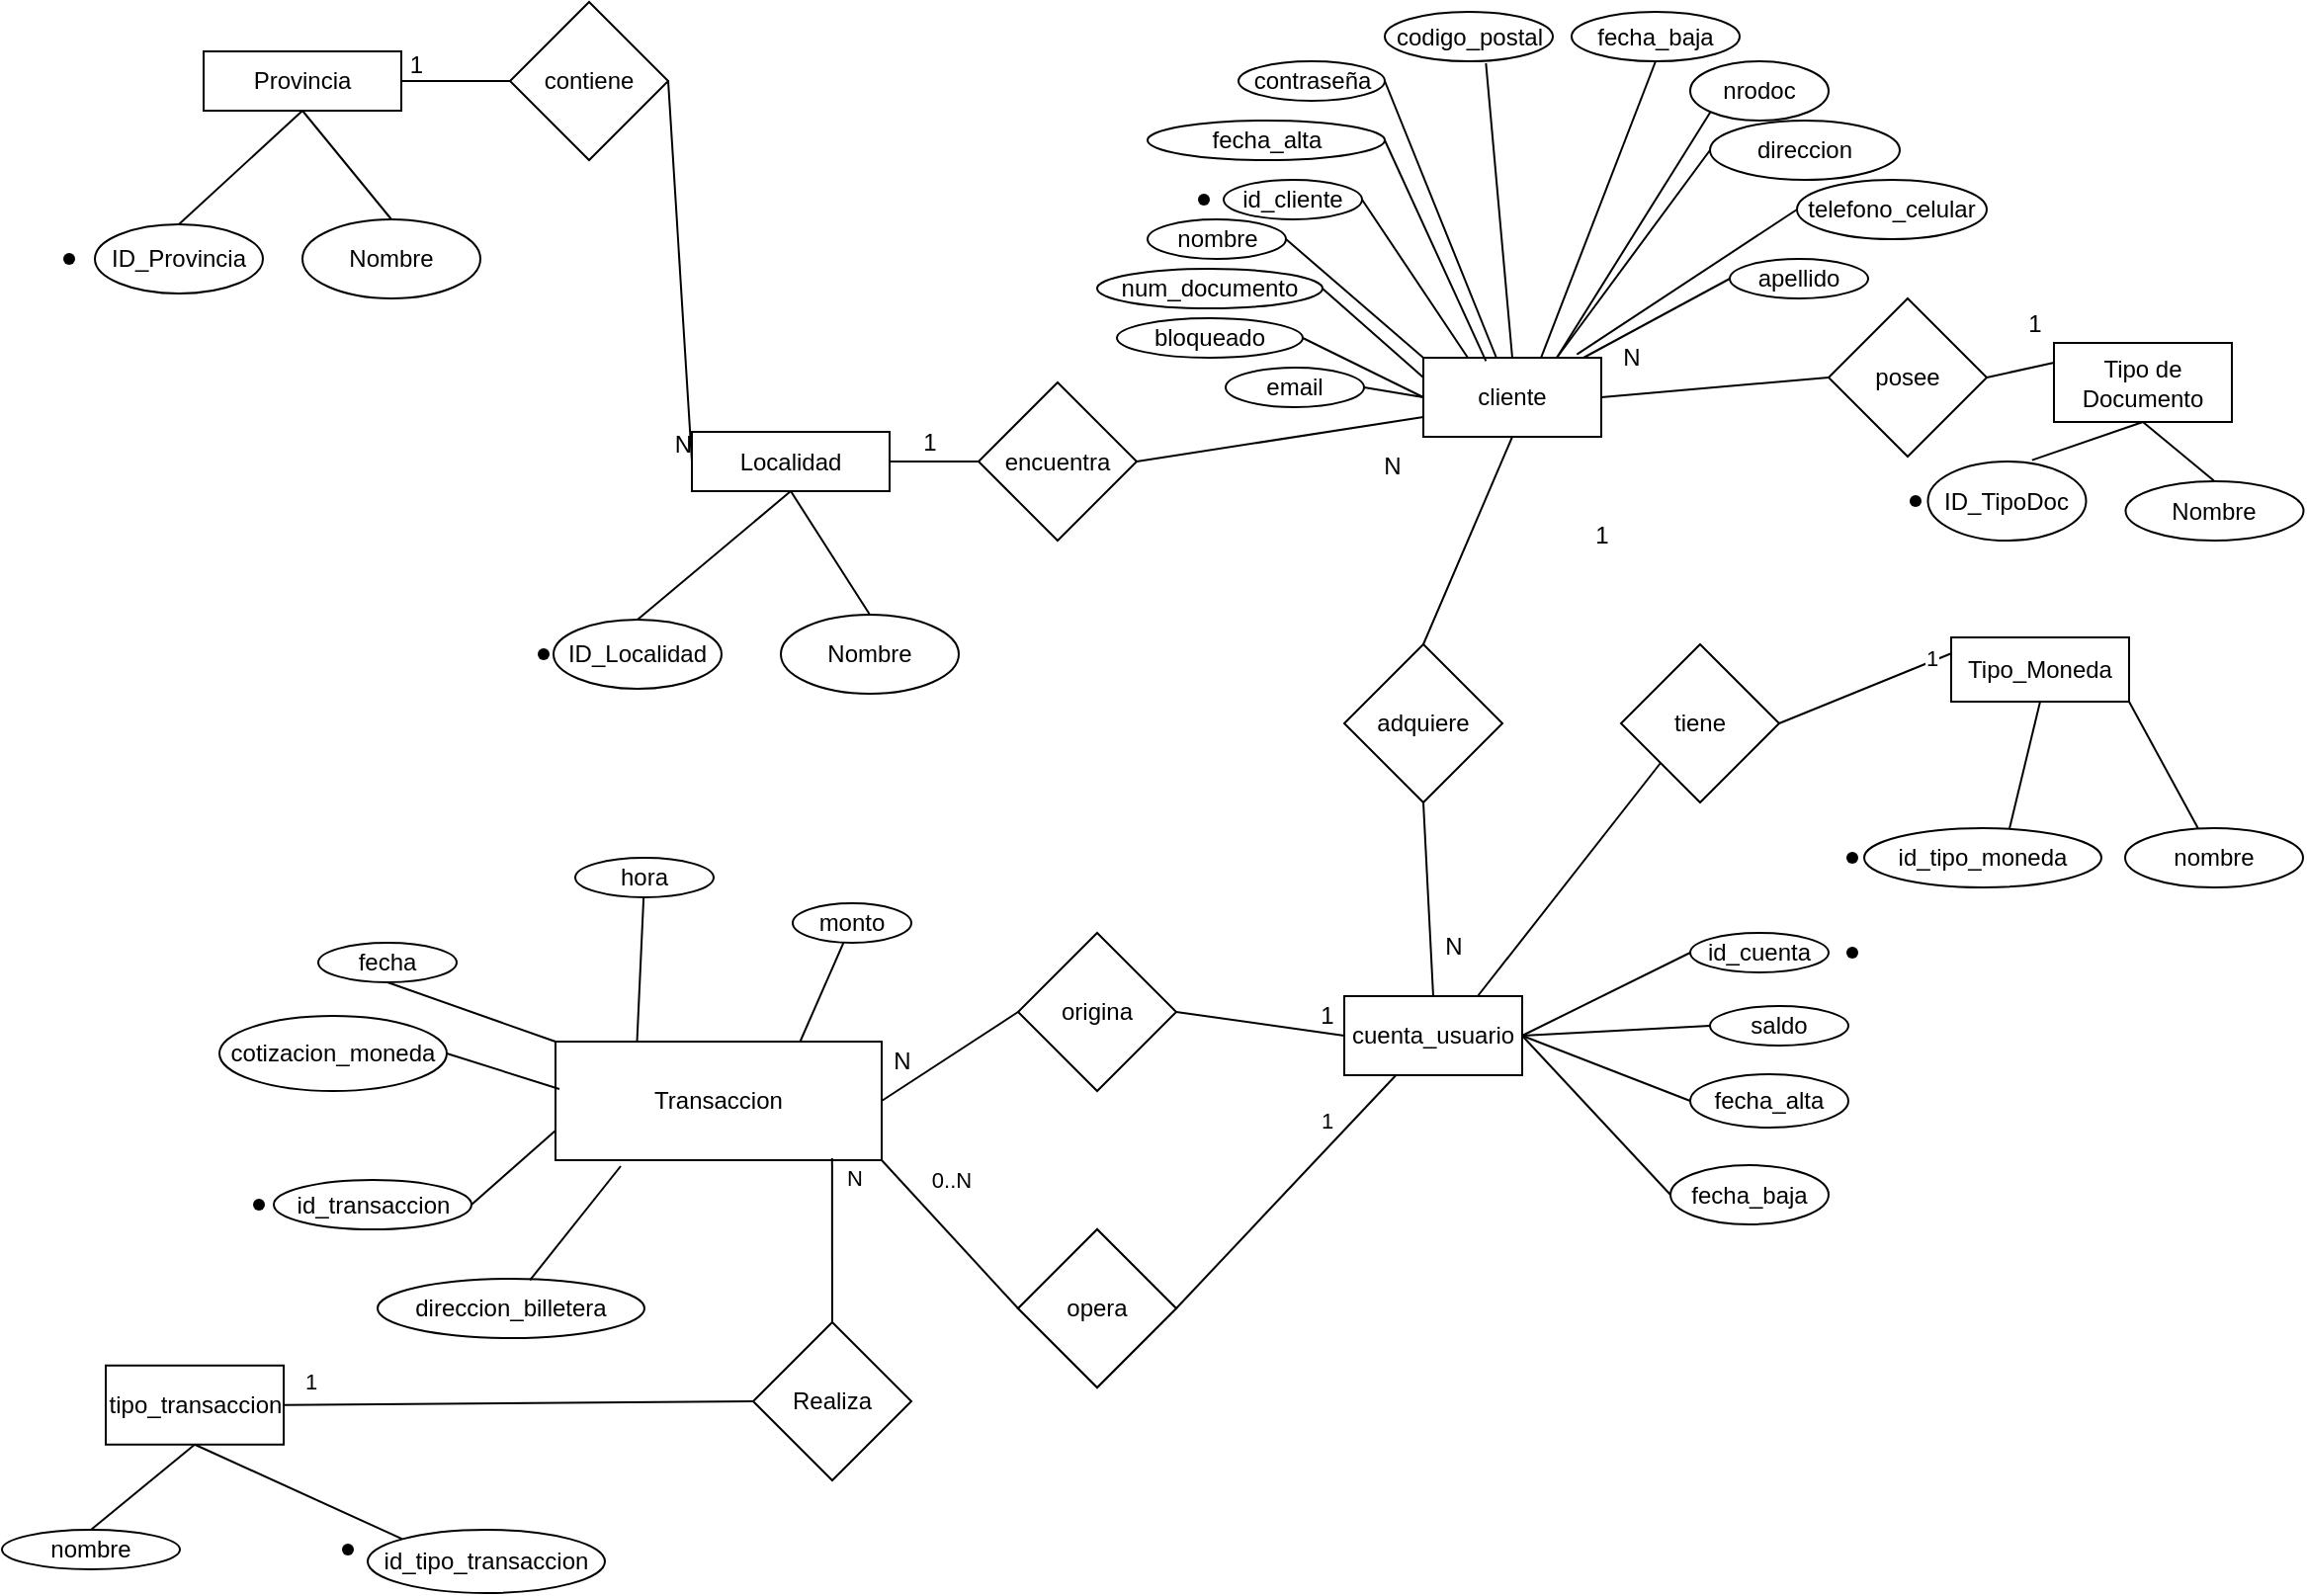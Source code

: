 <mxfile version="20.3.0" type="device" pages="2"><diagram id="7S3L_W-QC1gFdorbMiC-" name="DER (conceptual)"><mxGraphModel dx="2127" dy="1520" grid="1" gridSize="10" guides="1" tooltips="1" connect="1" arrows="1" fold="1" page="1" pageScale="1" pageWidth="1169" pageHeight="827" math="0" shadow="0"><root><mxCell id="0"/><mxCell id="1" parent="0"/><mxCell id="BSpixMSg3zHVc9t-QP-U-1" value="cliente" style="rounded=0;whiteSpace=wrap;html=1;" parent="1" vertex="1"><mxGeometry x="-445" y="-635" width="90" height="40" as="geometry"/></mxCell><mxCell id="BSpixMSg3zHVc9t-QP-U-2" value="adquiere" style="rhombus;whiteSpace=wrap;html=1;" parent="1" vertex="1"><mxGeometry x="-485" y="-490" width="80" height="80" as="geometry"/></mxCell><mxCell id="BSpixMSg3zHVc9t-QP-U-3" value="cuenta_usuario" style="rounded=0;whiteSpace=wrap;html=1;" parent="1" vertex="1"><mxGeometry x="-485" y="-312" width="90" height="40" as="geometry"/></mxCell><mxCell id="BSpixMSg3zHVc9t-QP-U-4" value="tipo_transaccion" style="rounded=0;whiteSpace=wrap;html=1;" parent="1" vertex="1"><mxGeometry x="-1111.5" y="-125.12" width="90" height="40" as="geometry"/></mxCell><mxCell id="BSpixMSg3zHVc9t-QP-U-5" value="id_cuenta" style="ellipse;whiteSpace=wrap;html=1;" parent="1" vertex="1"><mxGeometry x="-310" y="-344" width="70" height="20" as="geometry"/></mxCell><mxCell id="BSpixMSg3zHVc9t-QP-U-6" value="nombre" style="ellipse;whiteSpace=wrap;html=1;" parent="1" vertex="1"><mxGeometry x="-584.5" y="-705" width="70" height="20" as="geometry"/></mxCell><mxCell id="BSpixMSg3zHVc9t-QP-U-7" value="id_cliente" style="ellipse;whiteSpace=wrap;html=1;" parent="1" vertex="1"><mxGeometry x="-546" y="-725" width="70" height="20" as="geometry"/></mxCell><mxCell id="BSpixMSg3zHVc9t-QP-U-9" value="id_tipo_transaccion" style="ellipse;whiteSpace=wrap;html=1;" parent="1" vertex="1"><mxGeometry x="-979" y="-42" width="120" height="32" as="geometry"/></mxCell><mxCell id="BSpixMSg3zHVc9t-QP-U-11" value="" style="endArrow=none;html=1;rounded=0;strokeColor=default;exitX=0.25;exitY=0;exitDx=0;exitDy=0;entryX=1;entryY=0.5;entryDx=0;entryDy=0;" parent="1" source="BSpixMSg3zHVc9t-QP-U-1" target="BSpixMSg3zHVc9t-QP-U-7" edge="1"><mxGeometry relative="1" as="geometry"><mxPoint x="-636" y="-305" as="sourcePoint"/><mxPoint x="-476" y="-305" as="targetPoint"/></mxGeometry></mxCell><mxCell id="BSpixMSg3zHVc9t-QP-U-12" value="" style="endArrow=none;html=1;rounded=0;strokeColor=default;exitX=1;exitY=0.5;exitDx=0;exitDy=0;entryX=0;entryY=0;entryDx=0;entryDy=0;" parent="1" source="BSpixMSg3zHVc9t-QP-U-6" target="BSpixMSg3zHVc9t-QP-U-1" edge="1"><mxGeometry relative="1" as="geometry"><mxPoint x="-636" y="-305" as="sourcePoint"/><mxPoint x="-476" y="-305" as="targetPoint"/></mxGeometry></mxCell><mxCell id="BSpixMSg3zHVc9t-QP-U-13" value="" style="endArrow=none;html=1;rounded=0;strokeColor=default;entryX=1;entryY=0.5;entryDx=0;entryDy=0;exitX=0;exitY=0.5;exitDx=0;exitDy=0;" parent="1" source="BSpixMSg3zHVc9t-QP-U-5" target="BSpixMSg3zHVc9t-QP-U-3" edge="1"><mxGeometry relative="1" as="geometry"><mxPoint x="-575" y="-232" as="sourcePoint"/><mxPoint x="-415" y="-232" as="targetPoint"/></mxGeometry></mxCell><mxCell id="BSpixMSg3zHVc9t-QP-U-15" value="" style="endArrow=none;html=1;rounded=0;strokeColor=default;exitX=0.5;exitY=1;exitDx=0;exitDy=0;entryX=0;entryY=0;entryDx=0;entryDy=0;" parent="1" source="BSpixMSg3zHVc9t-QP-U-4" target="BSpixMSg3zHVc9t-QP-U-9" edge="1"><mxGeometry relative="1" as="geometry"><mxPoint x="-1131.5" y="-275.12" as="sourcePoint"/><mxPoint x="-856.5" y="-30.12" as="targetPoint"/></mxGeometry></mxCell><mxCell id="BSpixMSg3zHVc9t-QP-U-19" value="N" style="text;html=1;align=center;verticalAlign=middle;resizable=0;points=[];autosize=1;strokeColor=none;fillColor=none;" parent="1" vertex="1"><mxGeometry x="-445" y="-352" width="30" height="30" as="geometry"/></mxCell><mxCell id="BSpixMSg3zHVc9t-QP-U-20" value="1" style="text;html=1;align=center;verticalAlign=middle;resizable=0;points=[];autosize=1;strokeColor=none;fillColor=none;" parent="1" vertex="1"><mxGeometry x="-370" y="-560" width="30" height="30" as="geometry"/></mxCell><mxCell id="BSpixMSg3zHVc9t-QP-U-22" value="saldo" style="ellipse;whiteSpace=wrap;html=1;" parent="1" vertex="1"><mxGeometry x="-300" y="-307" width="70" height="20" as="geometry"/></mxCell><mxCell id="BSpixMSg3zHVc9t-QP-U-23" value="" style="endArrow=none;html=1;rounded=0;strokeColor=default;exitX=1;exitY=0.5;exitDx=0;exitDy=0;entryX=0;entryY=0.5;entryDx=0;entryDy=0;" parent="1" source="BSpixMSg3zHVc9t-QP-U-3" target="BSpixMSg3zHVc9t-QP-U-22" edge="1"><mxGeometry relative="1" as="geometry"><mxPoint x="-575" y="-232" as="sourcePoint"/><mxPoint x="-415" y="-232" as="targetPoint"/></mxGeometry></mxCell><mxCell id="BSpixMSg3zHVc9t-QP-U-24" value="nombre" style="ellipse;whiteSpace=wrap;html=1;" parent="1" vertex="1"><mxGeometry x="-1164" y="-42" width="90" height="20" as="geometry"/></mxCell><mxCell id="BSpixMSg3zHVc9t-QP-U-25" value="" style="endArrow=none;html=1;rounded=0;strokeColor=default;exitX=0.5;exitY=1;exitDx=0;exitDy=0;entryX=0.5;entryY=0;entryDx=0;entryDy=0;" parent="1" source="BSpixMSg3zHVc9t-QP-U-4" target="BSpixMSg3zHVc9t-QP-U-24" edge="1"><mxGeometry relative="1" as="geometry"><mxPoint x="-1131.5" y="-275.12" as="sourcePoint"/><mxPoint x="-971.5" y="-275.12" as="targetPoint"/></mxGeometry></mxCell><mxCell id="BSpixMSg3zHVc9t-QP-U-26" value="email" style="ellipse;whiteSpace=wrap;html=1;" parent="1" vertex="1"><mxGeometry x="-545" y="-630" width="70" height="20" as="geometry"/></mxCell><mxCell id="BSpixMSg3zHVc9t-QP-U-27" value="" style="endArrow=none;html=1;rounded=0;strokeColor=default;exitX=1;exitY=0.5;exitDx=0;exitDy=0;entryX=0;entryY=0.5;entryDx=0;entryDy=0;" parent="1" source="BSpixMSg3zHVc9t-QP-U-26" target="BSpixMSg3zHVc9t-QP-U-1" edge="1"><mxGeometry relative="1" as="geometry"><mxPoint x="-646" y="-305" as="sourcePoint"/><mxPoint x="-486" y="-305" as="targetPoint"/></mxGeometry></mxCell><mxCell id="BSpixMSg3zHVc9t-QP-U-28" value="Transaccion" style="rounded=0;whiteSpace=wrap;html=1;" parent="1" vertex="1"><mxGeometry x="-884" y="-289" width="165" height="60" as="geometry"/></mxCell><mxCell id="BSpixMSg3zHVc9t-QP-U-29" value="origina" style="rhombus;whiteSpace=wrap;html=1;" parent="1" vertex="1"><mxGeometry x="-650" y="-344" width="80" height="80" as="geometry"/></mxCell><mxCell id="BSpixMSg3zHVc9t-QP-U-30" value="" style="endArrow=none;html=1;rounded=0;exitX=1;exitY=0.5;exitDx=0;exitDy=0;entryX=0;entryY=0.5;entryDx=0;entryDy=0;" parent="1" source="BSpixMSg3zHVc9t-QP-U-29" target="BSpixMSg3zHVc9t-QP-U-3" edge="1"><mxGeometry width="50" height="50" relative="1" as="geometry"><mxPoint x="-425" y="-212" as="sourcePoint"/><mxPoint x="-375" y="-262" as="targetPoint"/></mxGeometry></mxCell><mxCell id="BSpixMSg3zHVc9t-QP-U-31" value="" style="endArrow=none;html=1;rounded=0;exitX=1;exitY=0.5;exitDx=0;exitDy=0;entryX=0;entryY=0.5;entryDx=0;entryDy=0;" parent="1" source="BSpixMSg3zHVc9t-QP-U-28" target="BSpixMSg3zHVc9t-QP-U-29" edge="1"><mxGeometry width="50" height="50" relative="1" as="geometry"><mxPoint x="-684" y="-199" as="sourcePoint"/><mxPoint x="-634" y="-249" as="targetPoint"/></mxGeometry></mxCell><mxCell id="BSpixMSg3zHVc9t-QP-U-32" value="N" style="text;html=1;align=center;verticalAlign=middle;resizable=0;points=[];autosize=1;strokeColor=none;fillColor=none;" parent="1" vertex="1"><mxGeometry x="-724" y="-294" width="30" height="30" as="geometry"/></mxCell><mxCell id="BSpixMSg3zHVc9t-QP-U-35" value="direccion_billetera" style="ellipse;whiteSpace=wrap;html=1;" parent="1" vertex="1"><mxGeometry x="-974" y="-169" width="135" height="30" as="geometry"/></mxCell><mxCell id="BSpixMSg3zHVc9t-QP-U-36" value="" style="endArrow=none;html=1;rounded=0;exitX=0.571;exitY=0.023;exitDx=0;exitDy=0;exitPerimeter=0;entryX=0.2;entryY=1.05;entryDx=0;entryDy=0;entryPerimeter=0;" parent="1" source="BSpixMSg3zHVc9t-QP-U-35" target="BSpixMSg3zHVc9t-QP-U-28" edge="1"><mxGeometry width="50" height="50" relative="1" as="geometry"><mxPoint x="-774" y="-139" as="sourcePoint"/><mxPoint x="-804" y="-199" as="targetPoint"/></mxGeometry></mxCell><mxCell id="BSpixMSg3zHVc9t-QP-U-45" value="Tipo de Documento" style="rounded=0;whiteSpace=wrap;html=1;" parent="1" vertex="1"><mxGeometry x="-126" y="-642.5" width="90" height="40" as="geometry"/></mxCell><mxCell id="BSpixMSg3zHVc9t-QP-U-46" value="ID_TipoDoc" style="ellipse;whiteSpace=wrap;html=1;" parent="1" vertex="1"><mxGeometry x="-189.75" y="-582.5" width="80" height="40" as="geometry"/></mxCell><mxCell id="BSpixMSg3zHVc9t-QP-U-47" value="Nombre" style="ellipse;whiteSpace=wrap;html=1;" parent="1" vertex="1"><mxGeometry x="-89.75" y="-572.5" width="90" height="30" as="geometry"/></mxCell><mxCell id="BSpixMSg3zHVc9t-QP-U-49" value="" style="endArrow=none;html=1;rounded=0;exitX=0.658;exitY=-0.017;exitDx=0;exitDy=0;exitPerimeter=0;entryX=0.5;entryY=1;entryDx=0;entryDy=0;" parent="1" source="BSpixMSg3zHVc9t-QP-U-46" target="BSpixMSg3zHVc9t-QP-U-45" edge="1"><mxGeometry width="50" height="50" relative="1" as="geometry"><mxPoint x="20.25" y="-582.5" as="sourcePoint"/><mxPoint x="-29.75" y="-627.5" as="targetPoint"/></mxGeometry></mxCell><mxCell id="BSpixMSg3zHVc9t-QP-U-51" value="" style="endArrow=none;html=1;rounded=0;exitX=0.5;exitY=0;exitDx=0;exitDy=0;entryX=0.5;entryY=1;entryDx=0;entryDy=0;" parent="1" source="BSpixMSg3zHVc9t-QP-U-47" target="BSpixMSg3zHVc9t-QP-U-45" edge="1"><mxGeometry width="50" height="50" relative="1" as="geometry"><mxPoint x="-39.75" y="-577.5" as="sourcePoint"/><mxPoint x="100.25" y="-627.5" as="targetPoint"/></mxGeometry></mxCell><mxCell id="BSpixMSg3zHVc9t-QP-U-52" value="nrodoc" style="ellipse;whiteSpace=wrap;html=1;" parent="1" vertex="1"><mxGeometry x="-310" y="-785" width="70" height="30" as="geometry"/></mxCell><mxCell id="BSpixMSg3zHVc9t-QP-U-54" value="ID_Localidad" style="ellipse;whiteSpace=wrap;html=1;" parent="1" vertex="1"><mxGeometry x="-885" y="-502.5" width="85" height="35" as="geometry"/></mxCell><mxCell id="BSpixMSg3zHVc9t-QP-U-55" value="Nombre" style="ellipse;whiteSpace=wrap;html=1;" parent="1" vertex="1"><mxGeometry x="-770" y="-505" width="90" height="40" as="geometry"/></mxCell><mxCell id="BSpixMSg3zHVc9t-QP-U-57" value="" style="endArrow=none;html=1;rounded=0;exitX=0.5;exitY=0;exitDx=0;exitDy=0;entryX=0.5;entryY=1;entryDx=0;entryDy=0;" parent="1" source="BSpixMSg3zHVc9t-QP-U-54" target="BSpixMSg3zHVc9t-QP-U-69" edge="1"><mxGeometry width="50" height="50" relative="1" as="geometry"><mxPoint x="-820" y="-512.5" as="sourcePoint"/><mxPoint x="-770" y="-562.5" as="targetPoint"/></mxGeometry></mxCell><mxCell id="BSpixMSg3zHVc9t-QP-U-58" value="" style="endArrow=none;html=1;rounded=0;entryX=0.5;entryY=1;entryDx=0;entryDy=0;exitX=0.5;exitY=0;exitDx=0;exitDy=0;" parent="1" source="BSpixMSg3zHVc9t-QP-U-55" target="BSpixMSg3zHVc9t-QP-U-69" edge="1"><mxGeometry width="50" height="50" relative="1" as="geometry"><mxPoint x="-735" y="-422.5" as="sourcePoint"/><mxPoint x="-685" y="-472.5" as="targetPoint"/></mxGeometry></mxCell><mxCell id="BSpixMSg3zHVc9t-QP-U-60" value="Provincia" style="rounded=0;whiteSpace=wrap;html=1;" parent="1" vertex="1"><mxGeometry x="-1062" y="-790" width="100" height="30" as="geometry"/></mxCell><mxCell id="BSpixMSg3zHVc9t-QP-U-61" value="ID_Provincia" style="ellipse;whiteSpace=wrap;html=1;" parent="1" vertex="1"><mxGeometry x="-1117" y="-702.5" width="85" height="35" as="geometry"/></mxCell><mxCell id="BSpixMSg3zHVc9t-QP-U-62" value="Nombre" style="ellipse;whiteSpace=wrap;html=1;" parent="1" vertex="1"><mxGeometry x="-1012" y="-705" width="90" height="40" as="geometry"/></mxCell><mxCell id="BSpixMSg3zHVc9t-QP-U-63" value="" style="endArrow=none;html=1;rounded=0;exitX=0.5;exitY=0;exitDx=0;exitDy=0;entryX=0.5;entryY=1;entryDx=0;entryDy=0;" parent="1" source="BSpixMSg3zHVc9t-QP-U-61" target="BSpixMSg3zHVc9t-QP-U-60" edge="1"><mxGeometry width="50" height="50" relative="1" as="geometry"><mxPoint x="-1107" y="-710" as="sourcePoint"/><mxPoint x="-1022" y="-765" as="targetPoint"/></mxGeometry></mxCell><mxCell id="BSpixMSg3zHVc9t-QP-U-64" value="" style="endArrow=none;html=1;rounded=0;exitX=0.5;exitY=0;exitDx=0;exitDy=0;entryX=0.5;entryY=1;entryDx=0;entryDy=0;" parent="1" source="BSpixMSg3zHVc9t-QP-U-62" target="BSpixMSg3zHVc9t-QP-U-60" edge="1"><mxGeometry width="50" height="50" relative="1" as="geometry"><mxPoint x="-1032" y="-735" as="sourcePoint"/><mxPoint x="-1022" y="-755" as="targetPoint"/></mxGeometry></mxCell><mxCell id="BSpixMSg3zHVc9t-QP-U-65" value="" style="endArrow=none;html=1;rounded=0;exitX=1;exitY=0.5;exitDx=0;exitDy=0;startArrow=none;" parent="1" source="BSpixMSg3zHVc9t-QP-U-69" edge="1"><mxGeometry width="50" height="50" relative="1" as="geometry"><mxPoint x="-1035" y="-422.5" as="sourcePoint"/><mxPoint x="-775" y="-582.5" as="targetPoint"/><Array as="points"><mxPoint x="-685" y="-582.5"/></Array></mxGeometry></mxCell><mxCell id="BSpixMSg3zHVc9t-QP-U-66" value="codigo_postal" style="ellipse;whiteSpace=wrap;html=1;" parent="1" vertex="1"><mxGeometry x="-464.5" y="-810" width="85" height="25" as="geometry"/></mxCell><mxCell id="BSpixMSg3zHVc9t-QP-U-68" value="N" style="text;html=1;align=center;verticalAlign=middle;resizable=0;points=[];autosize=1;strokeColor=none;fillColor=none;" parent="1" vertex="1"><mxGeometry x="-810" y="-607.5" width="30" height="30" as="geometry"/></mxCell><mxCell id="BSpixMSg3zHVc9t-QP-U-69" value="Localidad" style="rounded=0;whiteSpace=wrap;html=1;" parent="1" vertex="1"><mxGeometry x="-815" y="-597.5" width="100" height="30" as="geometry"/></mxCell><mxCell id="BSpixMSg3zHVc9t-QP-U-71" value="encuentra" style="rhombus;whiteSpace=wrap;html=1;" parent="1" vertex="1"><mxGeometry x="-670" y="-622.5" width="80" height="80" as="geometry"/></mxCell><mxCell id="BSpixMSg3zHVc9t-QP-U-72" value="" style="endArrow=none;html=1;rounded=0;entryX=1;entryY=0.5;entryDx=0;entryDy=0;exitX=0;exitY=0.75;exitDx=0;exitDy=0;" parent="1" source="BSpixMSg3zHVc9t-QP-U-1" target="BSpixMSg3zHVc9t-QP-U-71" edge="1"><mxGeometry width="50" height="50" relative="1" as="geometry"><mxPoint x="-624.63" y="-325" as="sourcePoint"/><mxPoint x="-630" y="-582.5" as="targetPoint"/></mxGeometry></mxCell><mxCell id="BSpixMSg3zHVc9t-QP-U-73" value="" style="endArrow=none;html=1;rounded=0;entryX=1;entryY=0.5;entryDx=0;entryDy=0;exitX=0;exitY=0.5;exitDx=0;exitDy=0;" parent="1" source="BSpixMSg3zHVc9t-QP-U-71" target="BSpixMSg3zHVc9t-QP-U-69" edge="1"><mxGeometry width="50" height="50" relative="1" as="geometry"><mxPoint x="-610" y="-620" as="sourcePoint"/><mxPoint x="-550" y="-580" as="targetPoint"/><Array as="points"/></mxGeometry></mxCell><mxCell id="BSpixMSg3zHVc9t-QP-U-74" value="1" style="text;html=1;align=center;verticalAlign=middle;resizable=0;points=[];autosize=1;strokeColor=none;fillColor=none;" parent="1" vertex="1"><mxGeometry x="-710" y="-607.5" width="30" height="30" as="geometry"/></mxCell><mxCell id="BSpixMSg3zHVc9t-QP-U-75" value="N" style="text;html=1;align=center;verticalAlign=middle;resizable=0;points=[];autosize=1;strokeColor=none;fillColor=none;" parent="1" vertex="1"><mxGeometry x="-476" y="-595" width="30" height="30" as="geometry"/></mxCell><mxCell id="BSpixMSg3zHVc9t-QP-U-98" value="" style="endArrow=none;html=1;rounded=0;entryX=0.5;entryY=1;entryDx=0;entryDy=0;exitX=0.5;exitY=0;exitDx=0;exitDy=0;" parent="1" source="BSpixMSg3zHVc9t-QP-U-2" target="BSpixMSg3zHVc9t-QP-U-1" edge="1"><mxGeometry width="50" height="50" relative="1" as="geometry"><mxPoint x="-602" y="-425" as="sourcePoint"/><mxPoint x="-552" y="-475" as="targetPoint"/></mxGeometry></mxCell><mxCell id="BSpixMSg3zHVc9t-QP-U-99" value="" style="endArrow=none;html=1;rounded=0;entryX=0.5;entryY=1;entryDx=0;entryDy=0;exitX=0.5;exitY=0;exitDx=0;exitDy=0;" parent="1" source="BSpixMSg3zHVc9t-QP-U-3" target="BSpixMSg3zHVc9t-QP-U-2" edge="1"><mxGeometry width="50" height="50" relative="1" as="geometry"><mxPoint x="-445" y="-365" as="sourcePoint"/><mxPoint x="-835" y="-505" as="targetPoint"/></mxGeometry></mxCell><mxCell id="BSpixMSg3zHVc9t-QP-U-113" value="" style="endArrow=none;html=1;rounded=0;entryX=0;entryY=0.25;entryDx=0;entryDy=0;exitX=1;exitY=0.5;exitDx=0;exitDy=0;startArrow=none;" parent="1" source="BSpixMSg3zHVc9t-QP-U-114" target="BSpixMSg3zHVc9t-QP-U-45" edge="1"><mxGeometry width="50" height="50" relative="1" as="geometry"><mxPoint x="-250" y="-345" as="sourcePoint"/><mxPoint x="-200" y="-395" as="targetPoint"/></mxGeometry></mxCell><mxCell id="BSpixMSg3zHVc9t-QP-U-114" value="posee" style="rhombus;whiteSpace=wrap;html=1;" parent="1" vertex="1"><mxGeometry x="-240" y="-665" width="80" height="80" as="geometry"/></mxCell><mxCell id="BSpixMSg3zHVc9t-QP-U-115" value="" style="endArrow=none;html=1;rounded=0;entryX=0;entryY=0.5;entryDx=0;entryDy=0;exitX=1;exitY=0.5;exitDx=0;exitDy=0;" parent="1" source="BSpixMSg3zHVc9t-QP-U-1" target="BSpixMSg3zHVc9t-QP-U-114" edge="1"><mxGeometry width="50" height="50" relative="1" as="geometry"><mxPoint x="-355" y="-615" as="sourcePoint"/><mxPoint x="-60" y="-625" as="targetPoint"/></mxGeometry></mxCell><mxCell id="BSpixMSg3zHVc9t-QP-U-117" value="" style="endArrow=none;html=1;rounded=0;exitX=0.75;exitY=0;exitDx=0;exitDy=0;entryX=0;entryY=1;entryDx=0;entryDy=0;" parent="1" source="BSpixMSg3zHVc9t-QP-U-1" target="BSpixMSg3zHVc9t-QP-U-52" edge="1"><mxGeometry width="50" height="50" relative="1" as="geometry"><mxPoint x="-335" y="-625" as="sourcePoint"/><mxPoint x="-285" y="-675" as="targetPoint"/></mxGeometry></mxCell><mxCell id="BSpixMSg3zHVc9t-QP-U-118" value="" style="endArrow=none;html=1;rounded=0;entryX=0.602;entryY=1.04;entryDx=0;entryDy=0;entryPerimeter=0;" parent="1" target="BSpixMSg3zHVc9t-QP-U-66" edge="1"><mxGeometry width="50" height="50" relative="1" as="geometry"><mxPoint x="-400" y="-635" as="sourcePoint"/><mxPoint x="-420" y="-765" as="targetPoint"/></mxGeometry></mxCell><mxCell id="BSpixMSg3zHVc9t-QP-U-119" value="N" style="text;html=1;align=center;verticalAlign=middle;resizable=0;points=[];autosize=1;strokeColor=none;fillColor=none;" parent="1" vertex="1"><mxGeometry x="-355" y="-650" width="30" height="30" as="geometry"/></mxCell><mxCell id="BSpixMSg3zHVc9t-QP-U-120" value="1" style="text;html=1;align=center;verticalAlign=middle;resizable=0;points=[];autosize=1;strokeColor=none;fillColor=none;" parent="1" vertex="1"><mxGeometry x="-151" y="-667.5" width="30" height="30" as="geometry"/></mxCell><mxCell id="BSpixMSg3zHVc9t-QP-U-121" value="Tipo_Moneda" style="rounded=0;whiteSpace=wrap;html=1;" parent="1" vertex="1"><mxGeometry x="-178" y="-493.5" width="90" height="32.5" as="geometry"/></mxCell><mxCell id="BSpixMSg3zHVc9t-QP-U-122" value="" style="endArrow=none;html=1;rounded=0;entryX=0;entryY=0.25;entryDx=0;entryDy=0;exitX=1;exitY=0.5;exitDx=0;exitDy=0;startArrow=none;" parent="1" source="BSpixMSg3zHVc9t-QP-U-123" target="BSpixMSg3zHVc9t-QP-U-121" edge="1"><mxGeometry width="50" height="50" relative="1" as="geometry"><mxPoint x="-250.0" y="-461.0" as="sourcePoint"/><mxPoint x="-305" y="-261" as="targetPoint"/><Array as="points"/></mxGeometry></mxCell><mxCell id="e-UvMDLhY1zT4Q1DfiT5-16" value="1" style="edgeLabel;html=1;align=center;verticalAlign=middle;resizable=0;points=[];" parent="BSpixMSg3zHVc9t-QP-U-122" vertex="1" connectable="0"><mxGeometry x="0.777" y="2" relative="1" as="geometry"><mxPoint as="offset"/></mxGeometry></mxCell><mxCell id="BSpixMSg3zHVc9t-QP-U-123" value="tiene" style="rhombus;whiteSpace=wrap;html=1;" parent="1" vertex="1"><mxGeometry x="-345" y="-490" width="80" height="80" as="geometry"/></mxCell><mxCell id="BSpixMSg3zHVc9t-QP-U-124" value="" style="endArrow=none;html=1;rounded=0;exitX=0.75;exitY=0;exitDx=0;exitDy=0;entryX=0;entryY=1;entryDx=0;entryDy=0;" parent="1" source="BSpixMSg3zHVc9t-QP-U-3" target="BSpixMSg3zHVc9t-QP-U-123" edge="1"><mxGeometry width="50" height="50" relative="1" as="geometry"><mxPoint x="-417.5" y="-365" as="sourcePoint"/><mxPoint x="-325" y="-485" as="targetPoint"/><Array as="points"/></mxGeometry></mxCell><mxCell id="BSpixMSg3zHVc9t-QP-U-127" value="id_tipo_moneda" style="ellipse;whiteSpace=wrap;html=1;" parent="1" vertex="1"><mxGeometry x="-222" y="-397" width="120" height="30" as="geometry"/></mxCell><mxCell id="BSpixMSg3zHVc9t-QP-U-128" value="nombre" style="ellipse;whiteSpace=wrap;html=1;" parent="1" vertex="1"><mxGeometry x="-90" y="-397" width="90" height="30" as="geometry"/></mxCell><mxCell id="BSpixMSg3zHVc9t-QP-U-130" value="" style="endArrow=none;html=1;rounded=0;entryX=0.5;entryY=1;entryDx=0;entryDy=0;exitX=0.613;exitY=0;exitDx=0;exitDy=0;exitPerimeter=0;" parent="1" source="BSpixMSg3zHVc9t-QP-U-127" target="BSpixMSg3zHVc9t-QP-U-121" edge="1"><mxGeometry width="50" height="50" relative="1" as="geometry"><mxPoint x="-408" y="-255" as="sourcePoint"/><mxPoint x="-358" y="-305" as="targetPoint"/></mxGeometry></mxCell><mxCell id="BSpixMSg3zHVc9t-QP-U-131" value="" style="endArrow=none;html=1;rounded=0;entryX=1;entryY=1;entryDx=0;entryDy=0;" parent="1" source="BSpixMSg3zHVc9t-QP-U-128" target="BSpixMSg3zHVc9t-QP-U-121" edge="1"><mxGeometry width="50" height="50" relative="1" as="geometry"><mxPoint x="-408" y="-255" as="sourcePoint"/><mxPoint x="-358" y="-305" as="targetPoint"/></mxGeometry></mxCell><mxCell id="BSpixMSg3zHVc9t-QP-U-133" value="Realiza" style="rhombus;whiteSpace=wrap;html=1;" parent="1" vertex="1"><mxGeometry x="-784" y="-147" width="80" height="80" as="geometry"/></mxCell><mxCell id="BSpixMSg3zHVc9t-QP-U-134" value="" style="endArrow=none;html=1;rounded=0;entryX=0.848;entryY=0.983;entryDx=0;entryDy=0;entryPerimeter=0;" parent="1" source="BSpixMSg3zHVc9t-QP-U-133" target="BSpixMSg3zHVc9t-QP-U-28" edge="1"><mxGeometry width="50" height="50" relative="1" as="geometry"><mxPoint x="-384" y="-179" as="sourcePoint"/><mxPoint x="-334" y="-229" as="targetPoint"/></mxGeometry></mxCell><mxCell id="BSpixMSg3zHVc9t-QP-U-147" value="N" style="edgeLabel;html=1;align=center;verticalAlign=middle;resizable=0;points=[];" parent="BSpixMSg3zHVc9t-QP-U-134" vertex="1" connectable="0"><mxGeometry x="0.758" y="-1" relative="1" as="geometry"><mxPoint x="10" as="offset"/></mxGeometry></mxCell><mxCell id="BSpixMSg3zHVc9t-QP-U-135" value="1" style="text;html=1;align=center;verticalAlign=middle;resizable=0;points=[];autosize=1;strokeColor=none;fillColor=none;" parent="1" vertex="1"><mxGeometry x="-509.5" y="-317" width="30" height="30" as="geometry"/></mxCell><mxCell id="BSpixMSg3zHVc9t-QP-U-137" value="" style="endArrow=none;html=1;rounded=0;entryX=0;entryY=0.5;entryDx=0;entryDy=0;exitX=1;exitY=0.5;exitDx=0;exitDy=0;" parent="1" source="BSpixMSg3zHVc9t-QP-U-4" target="BSpixMSg3zHVc9t-QP-U-133" edge="1"><mxGeometry width="50" height="50" relative="1" as="geometry"><mxPoint x="-685.071" y="-132" as="sourcePoint"/><mxPoint x="-829" y="-47" as="targetPoint"/></mxGeometry></mxCell><mxCell id="BSpixMSg3zHVc9t-QP-U-146" value="1" style="edgeLabel;html=1;align=center;verticalAlign=middle;resizable=0;points=[];" parent="BSpixMSg3zHVc9t-QP-U-137" vertex="1" connectable="0"><mxGeometry x="-0.832" y="2" relative="1" as="geometry"><mxPoint x="-7" y="-10" as="offset"/></mxGeometry></mxCell><mxCell id="BSpixMSg3zHVc9t-QP-U-140" value="contraseña" style="ellipse;whiteSpace=wrap;html=1;" parent="1" vertex="1"><mxGeometry x="-538.5" y="-785" width="74" height="20" as="geometry"/></mxCell><mxCell id="BSpixMSg3zHVc9t-QP-U-141" value="" style="endArrow=none;html=1;rounded=0;entryX=1;entryY=0.5;entryDx=0;entryDy=0;" parent="1" source="BSpixMSg3zHVc9t-QP-U-1" target="BSpixMSg3zHVc9t-QP-U-140" edge="1"><mxGeometry width="50" height="50" relative="1" as="geometry"><mxPoint x="-450" y="-385" as="sourcePoint"/><mxPoint x="-400" y="-435" as="targetPoint"/></mxGeometry></mxCell><mxCell id="e-UvMDLhY1zT4Q1DfiT5-3" value="id_transaccion" style="ellipse;whiteSpace=wrap;html=1;" parent="1" vertex="1"><mxGeometry x="-1026.5" y="-219" width="100" height="25" as="geometry"/></mxCell><mxCell id="e-UvMDLhY1zT4Q1DfiT5-5" value="" style="endArrow=none;html=1;rounded=0;exitX=1;exitY=0.5;exitDx=0;exitDy=0;entryX=0;entryY=0.75;entryDx=0;entryDy=0;" parent="1" source="e-UvMDLhY1zT4Q1DfiT5-3" target="BSpixMSg3zHVc9t-QP-U-28" edge="1"><mxGeometry width="50" height="50" relative="1" as="geometry"><mxPoint x="-794" y="-239" as="sourcePoint"/><mxPoint x="-744" y="-289" as="targetPoint"/></mxGeometry></mxCell><mxCell id="e-UvMDLhY1zT4Q1DfiT5-6" value="monto" style="ellipse;whiteSpace=wrap;html=1;" parent="1" vertex="1"><mxGeometry x="-764" y="-359" width="60" height="20" as="geometry"/></mxCell><mxCell id="e-UvMDLhY1zT4Q1DfiT5-7" value="" style="endArrow=none;html=1;rounded=0;strokeColor=default;exitX=0.75;exitY=0;exitDx=0;exitDy=0;" parent="1" source="BSpixMSg3zHVc9t-QP-U-28" target="e-UvMDLhY1zT4Q1DfiT5-6" edge="1"><mxGeometry relative="1" as="geometry"><mxPoint x="-749" y="-449.0" as="sourcePoint"/><mxPoint x="-704.0" y="-359.0" as="targetPoint"/></mxGeometry></mxCell><mxCell id="e-UvMDLhY1zT4Q1DfiT5-8" value="hora" style="ellipse;whiteSpace=wrap;html=1;" parent="1" vertex="1"><mxGeometry x="-874" y="-382" width="70" height="20" as="geometry"/></mxCell><mxCell id="e-UvMDLhY1zT4Q1DfiT5-9" value="" style="endArrow=none;html=1;rounded=0;strokeColor=default;exitX=0.25;exitY=0;exitDx=0;exitDy=0;" parent="1" source="BSpixMSg3zHVc9t-QP-U-28" target="e-UvMDLhY1zT4Q1DfiT5-8" edge="1"><mxGeometry relative="1" as="geometry"><mxPoint x="-749" y="-449.0" as="sourcePoint"/><mxPoint x="-814" y="-392" as="targetPoint"/></mxGeometry></mxCell><mxCell id="e-UvMDLhY1zT4Q1DfiT5-11" value="fecha" style="ellipse;whiteSpace=wrap;html=1;" parent="1" vertex="1"><mxGeometry x="-1004" y="-339" width="70" height="20" as="geometry"/></mxCell><mxCell id="e-UvMDLhY1zT4Q1DfiT5-12" value="" style="endArrow=none;html=1;rounded=0;strokeColor=default;exitX=0;exitY=0;exitDx=0;exitDy=0;entryX=0.5;entryY=1;entryDx=0;entryDy=0;" parent="1" source="BSpixMSg3zHVc9t-QP-U-28" target="e-UvMDLhY1zT4Q1DfiT5-11" edge="1"><mxGeometry relative="1" as="geometry"><mxPoint x="-930.25" y="-289" as="sourcePoint"/><mxPoint x="-741.5" y="-639" as="targetPoint"/></mxGeometry></mxCell><mxCell id="AP5RFEkDvDc1WrYp0FmM-19" value="origen&lt;br&gt;" style="rhombus;whiteSpace=wrap;html=1;" parent="1" vertex="1"><mxGeometry x="-650" y="-194" width="80" height="80" as="geometry"/></mxCell><mxCell id="AP5RFEkDvDc1WrYp0FmM-20" value="opera" style="rhombus;whiteSpace=wrap;html=1;" parent="1" vertex="1"><mxGeometry x="-650" y="-194" width="80" height="80" as="geometry"/></mxCell><mxCell id="AP5RFEkDvDc1WrYp0FmM-21" value="" style="endArrow=none;html=1;rounded=0;exitX=1;exitY=0.5;exitDx=0;exitDy=0;" parent="1" source="AP5RFEkDvDc1WrYp0FmM-20" target="BSpixMSg3zHVc9t-QP-U-3" edge="1"><mxGeometry width="50" height="50" relative="1" as="geometry"><mxPoint x="-535" y="-262" as="sourcePoint"/><mxPoint x="-475" y="-282" as="targetPoint"/></mxGeometry></mxCell><mxCell id="AP5RFEkDvDc1WrYp0FmM-24" value="1" style="edgeLabel;html=1;align=center;verticalAlign=middle;resizable=0;points=[];" parent="AP5RFEkDvDc1WrYp0FmM-21" vertex="1" connectable="0"><mxGeometry x="0.588" y="-1" relative="1" as="geometry"><mxPoint x="-13" y="-2" as="offset"/></mxGeometry></mxCell><mxCell id="AP5RFEkDvDc1WrYp0FmM-22" value="" style="endArrow=none;html=1;rounded=0;entryX=0;entryY=0.5;entryDx=0;entryDy=0;exitX=1;exitY=1;exitDx=0;exitDy=0;" parent="1" source="BSpixMSg3zHVc9t-QP-U-28" target="AP5RFEkDvDc1WrYp0FmM-20" edge="1"><mxGeometry width="50" height="50" relative="1" as="geometry"><mxPoint x="-714" y="-229" as="sourcePoint"/><mxPoint x="-494" y="-269" as="targetPoint"/></mxGeometry></mxCell><mxCell id="AP5RFEkDvDc1WrYp0FmM-23" value="0..N" style="edgeLabel;html=1;align=center;verticalAlign=middle;resizable=0;points=[];" parent="AP5RFEkDvDc1WrYp0FmM-22" vertex="1" connectable="0"><mxGeometry x="-0.649" y="-1" relative="1" as="geometry"><mxPoint x="23" y="-4" as="offset"/></mxGeometry></mxCell><mxCell id="HCPw8RxPcgNwVBr1KAoU-14" value="" style="shape=waypoint;sketch=0;fillStyle=solid;size=6;pointerEvents=1;points=[];fillColor=none;resizable=0;rotatable=0;perimeter=centerPerimeter;snapToPoint=1;" parent="1" vertex="1"><mxGeometry x="-1150" y="-705" width="40" height="40" as="geometry"/></mxCell><mxCell id="HCPw8RxPcgNwVBr1KAoU-15" value="" style="shape=waypoint;sketch=0;fillStyle=solid;size=6;pointerEvents=1;points=[];fillColor=none;resizable=0;rotatable=0;perimeter=centerPerimeter;snapToPoint=1;" parent="1" vertex="1"><mxGeometry x="-910" y="-505" width="40" height="40" as="geometry"/></mxCell><mxCell id="HCPw8RxPcgNwVBr1KAoU-17" value="" style="shape=waypoint;sketch=0;fillStyle=solid;size=6;pointerEvents=1;points=[];fillColor=none;resizable=0;rotatable=0;perimeter=centerPerimeter;snapToPoint=1;" parent="1" vertex="1"><mxGeometry x="-576" y="-735" width="40" height="40" as="geometry"/></mxCell><mxCell id="HCPw8RxPcgNwVBr1KAoU-18" value="" style="shape=waypoint;sketch=0;fillStyle=solid;size=6;pointerEvents=1;points=[];fillColor=none;resizable=0;rotatable=0;perimeter=centerPerimeter;snapToPoint=1;" parent="1" vertex="1"><mxGeometry x="-216" y="-582.5" width="40" height="40" as="geometry"/></mxCell><mxCell id="HCPw8RxPcgNwVBr1KAoU-19" value="" style="shape=waypoint;sketch=0;fillStyle=solid;size=6;pointerEvents=1;points=[];fillColor=none;resizable=0;rotatable=0;perimeter=centerPerimeter;snapToPoint=1;" parent="1" vertex="1"><mxGeometry x="-248" y="-402" width="40" height="40" as="geometry"/></mxCell><mxCell id="HCPw8RxPcgNwVBr1KAoU-20" value="" style="shape=waypoint;sketch=0;fillStyle=solid;size=6;pointerEvents=1;points=[];fillColor=none;resizable=0;rotatable=0;perimeter=centerPerimeter;snapToPoint=1;" parent="1" vertex="1"><mxGeometry x="-248" y="-354" width="40" height="40" as="geometry"/></mxCell><mxCell id="HCPw8RxPcgNwVBr1KAoU-21" value="" style="shape=waypoint;sketch=0;fillStyle=solid;size=6;pointerEvents=1;points=[];fillColor=none;resizable=0;rotatable=0;perimeter=centerPerimeter;snapToPoint=1;" parent="1" vertex="1"><mxGeometry x="-1054" y="-226.5" width="40" height="40" as="geometry"/></mxCell><mxCell id="HCPw8RxPcgNwVBr1KAoU-23" value="" style="shape=waypoint;sketch=0;fillStyle=solid;size=6;pointerEvents=1;points=[];fillColor=none;resizable=0;rotatable=0;perimeter=centerPerimeter;snapToPoint=1;" parent="1" vertex="1"><mxGeometry x="-1009" y="-52" width="40" height="40" as="geometry"/></mxCell><mxCell id="HCPw8RxPcgNwVBr1KAoU-24" value="contiene" style="rhombus;whiteSpace=wrap;html=1;" parent="1" vertex="1"><mxGeometry x="-907" y="-815" width="80" height="80" as="geometry"/></mxCell><mxCell id="HCPw8RxPcgNwVBr1KAoU-25" value="" style="endArrow=none;html=1;rounded=0;exitX=1;exitY=0.5;exitDx=0;exitDy=0;entryX=0;entryY=0.5;entryDx=0;entryDy=0;" parent="1" source="HCPw8RxPcgNwVBr1KAoU-24" target="BSpixMSg3zHVc9t-QP-U-69" edge="1"><mxGeometry relative="1" as="geometry"><mxPoint x="-782" y="-517.5" as="sourcePoint"/><mxPoint x="-537" y="-267.5" as="targetPoint"/><Array as="points"/></mxGeometry></mxCell><mxCell id="HCPw8RxPcgNwVBr1KAoU-26" value="N" style="resizable=0;html=1;align=right;verticalAlign=bottom;" parent="HCPw8RxPcgNwVBr1KAoU-25" connectable="0" vertex="1"><mxGeometry x="1" relative="1" as="geometry"/></mxCell><mxCell id="HCPw8RxPcgNwVBr1KAoU-27" value="" style="endArrow=none;html=1;rounded=0;entryX=1;entryY=0.5;entryDx=0;entryDy=0;exitX=0;exitY=0.5;exitDx=0;exitDy=0;" parent="1" source="HCPw8RxPcgNwVBr1KAoU-24" target="BSpixMSg3zHVc9t-QP-U-60" edge="1"><mxGeometry relative="1" as="geometry"><mxPoint x="-1162" y="-475" as="sourcePoint"/><mxPoint x="-1002" y="-475" as="targetPoint"/></mxGeometry></mxCell><mxCell id="HCPw8RxPcgNwVBr1KAoU-28" value="1" style="resizable=0;html=1;align=right;verticalAlign=bottom;" parent="HCPw8RxPcgNwVBr1KAoU-27" connectable="0" vertex="1"><mxGeometry x="1" relative="1" as="geometry"><mxPoint x="11" as="offset"/></mxGeometry></mxCell><mxCell id="ArVOfqU0NpwI_puajsog-1" value="apellido" style="ellipse;whiteSpace=wrap;html=1;" parent="1" vertex="1"><mxGeometry x="-290" y="-685" width="70" height="20" as="geometry"/></mxCell><mxCell id="ArVOfqU0NpwI_puajsog-2" value="" style="endArrow=none;html=1;rounded=0;exitX=0.9;exitY=0;exitDx=0;exitDy=0;entryX=0;entryY=0.5;entryDx=0;entryDy=0;exitPerimeter=0;" parent="1" source="BSpixMSg3zHVc9t-QP-U-1" target="ArVOfqU0NpwI_puajsog-1" edge="1"><mxGeometry width="50" height="50" relative="1" as="geometry"><mxPoint x="-190" y="-755" as="sourcePoint"/><mxPoint x="-177.249" y="-839.393" as="targetPoint"/></mxGeometry></mxCell><mxCell id="-6vGvZD0laZTEedU4thk-1" value="direccion" style="ellipse;whiteSpace=wrap;html=1;" parent="1" vertex="1"><mxGeometry x="-300" y="-755" width="96" height="30" as="geometry"/></mxCell><mxCell id="-6vGvZD0laZTEedU4thk-2" value="" style="endArrow=none;html=1;rounded=0;exitX=0.75;exitY=0;exitDx=0;exitDy=0;entryX=0;entryY=0.5;entryDx=0;entryDy=0;" parent="1" source="BSpixMSg3zHVc9t-QP-U-1" target="-6vGvZD0laZTEedU4thk-1" edge="1"><mxGeometry width="50" height="50" relative="1" as="geometry"><mxPoint x="-349" y="-675" as="sourcePoint"/><mxPoint x="-275" y="-715" as="targetPoint"/></mxGeometry></mxCell><mxCell id="o0dAI6ekk_sEC_ZTAXh2-1" value="fecha_alta" style="ellipse;whiteSpace=wrap;html=1;" parent="1" vertex="1"><mxGeometry x="-310" y="-272.5" width="80" height="27" as="geometry"/></mxCell><mxCell id="o0dAI6ekk_sEC_ZTAXh2-2" value="fecha_baja" style="ellipse;whiteSpace=wrap;html=1;" parent="1" vertex="1"><mxGeometry x="-320" y="-226.5" width="80" height="30" as="geometry"/></mxCell><mxCell id="o0dAI6ekk_sEC_ZTAXh2-6" value="" style="endArrow=none;html=1;rounded=0;entryX=0;entryY=0.5;entryDx=0;entryDy=0;exitX=1;exitY=0.5;exitDx=0;exitDy=0;" parent="1" source="BSpixMSg3zHVc9t-QP-U-3" target="o0dAI6ekk_sEC_ZTAXh2-1" edge="1"><mxGeometry width="50" height="50" relative="1" as="geometry"><mxPoint x="-355" y="-205" as="sourcePoint"/><mxPoint x="-305" y="-255" as="targetPoint"/></mxGeometry></mxCell><mxCell id="o0dAI6ekk_sEC_ZTAXh2-7" value="" style="endArrow=none;html=1;rounded=0;entryX=0;entryY=0.5;entryDx=0;entryDy=0;exitX=1;exitY=0.5;exitDx=0;exitDy=0;" parent="1" source="BSpixMSg3zHVc9t-QP-U-3" target="o0dAI6ekk_sEC_ZTAXh2-2" edge="1"><mxGeometry width="50" height="50" relative="1" as="geometry"><mxPoint x="-355" y="-205" as="sourcePoint"/><mxPoint x="-305" y="-255" as="targetPoint"/></mxGeometry></mxCell><mxCell id="pbAwF8kGepRZxqXg1cIv-1" value="fecha_alta" style="ellipse;whiteSpace=wrap;html=1;" parent="1" vertex="1"><mxGeometry x="-584.5" y="-755" width="120" height="20" as="geometry"/></mxCell><mxCell id="pbAwF8kGepRZxqXg1cIv-2" value="" style="endArrow=none;html=1;rounded=0;entryX=1;entryY=0.5;entryDx=0;entryDy=0;exitX=0.352;exitY=0.042;exitDx=0;exitDy=0;exitPerimeter=0;" parent="1" source="BSpixMSg3zHVc9t-QP-U-1" target="pbAwF8kGepRZxqXg1cIv-1" edge="1"><mxGeometry width="50" height="50" relative="1" as="geometry"><mxPoint x="-310" y="-495" as="sourcePoint"/><mxPoint x="-260" y="-545" as="targetPoint"/></mxGeometry></mxCell><mxCell id="OxyrjsSWtlhTy3PozMXN-1" value="fecha_baja" style="ellipse;whiteSpace=wrap;html=1;" parent="1" vertex="1"><mxGeometry x="-370" y="-810" width="85" height="25" as="geometry"/></mxCell><mxCell id="OxyrjsSWtlhTy3PozMXN-2" value="" style="endArrow=none;html=1;rounded=0;entryX=0.5;entryY=1;entryDx=0;entryDy=0;exitX=0.663;exitY=-0.008;exitDx=0;exitDy=0;exitPerimeter=0;" parent="1" source="BSpixMSg3zHVc9t-QP-U-1" target="OxyrjsSWtlhTy3PozMXN-1" edge="1"><mxGeometry width="50" height="50" relative="1" as="geometry"><mxPoint x="-310" y="-495" as="sourcePoint"/><mxPoint x="-260" y="-545" as="targetPoint"/></mxGeometry></mxCell><mxCell id="UNKiIh9i6voNvrEijtAS-1" value="telefono_celular" style="ellipse;whiteSpace=wrap;html=1;" parent="1" vertex="1"><mxGeometry x="-256" y="-725" width="96" height="30" as="geometry"/></mxCell><mxCell id="UNKiIh9i6voNvrEijtAS-2" value="" style="endArrow=none;html=1;rounded=0;entryX=0;entryY=0.5;entryDx=0;entryDy=0;exitX=0.863;exitY=-0.042;exitDx=0;exitDy=0;exitPerimeter=0;" parent="1" source="BSpixMSg3zHVc9t-QP-U-1" target="UNKiIh9i6voNvrEijtAS-1" edge="1"><mxGeometry width="50" height="50" relative="1" as="geometry"><mxPoint x="-310" y="-495" as="sourcePoint"/><mxPoint x="-260" y="-545" as="targetPoint"/></mxGeometry></mxCell><mxCell id="89dY2yR0PYc7p6q37lre-1" value="num_documento" style="ellipse;whiteSpace=wrap;html=1;" parent="1" vertex="1"><mxGeometry x="-610" y="-680" width="114" height="20" as="geometry"/></mxCell><mxCell id="X19cT7RWkO4ot6NOMRXG-1" value="bloqueado" style="ellipse;whiteSpace=wrap;html=1;" parent="1" vertex="1"><mxGeometry x="-600" y="-655" width="94" height="20" as="geometry"/></mxCell><mxCell id="X19cT7RWkO4ot6NOMRXG-2" value="" style="endArrow=none;html=1;rounded=0;entryX=1;entryY=0.5;entryDx=0;entryDy=0;exitX=0;exitY=0.25;exitDx=0;exitDy=0;" parent="1" source="BSpixMSg3zHVc9t-QP-U-1" target="89dY2yR0PYc7p6q37lre-1" edge="1"><mxGeometry width="50" height="50" relative="1" as="geometry"><mxPoint x="-310" y="-495" as="sourcePoint"/><mxPoint x="-260" y="-545" as="targetPoint"/></mxGeometry></mxCell><mxCell id="X19cT7RWkO4ot6NOMRXG-3" value="" style="endArrow=none;html=1;rounded=0;entryX=1;entryY=0.5;entryDx=0;entryDy=0;exitX=0;exitY=0.5;exitDx=0;exitDy=0;" parent="1" source="BSpixMSg3zHVc9t-QP-U-1" target="X19cT7RWkO4ot6NOMRXG-1" edge="1"><mxGeometry width="50" height="50" relative="1" as="geometry"><mxPoint x="-310" y="-495" as="sourcePoint"/><mxPoint x="-260" y="-545" as="targetPoint"/></mxGeometry></mxCell><mxCell id="Y_2psOwPEcI20j8vmLB0-1" value="cotizacion_moneda" style="ellipse;whiteSpace=wrap;html=1;" parent="1" vertex="1"><mxGeometry x="-1054" y="-302" width="115" height="38" as="geometry"/></mxCell><mxCell id="Y_2psOwPEcI20j8vmLB0-2" value="" style="endArrow=none;html=1;rounded=0;entryX=1;entryY=0.5;entryDx=0;entryDy=0;exitX=0.012;exitY=0.4;exitDx=0;exitDy=0;exitPerimeter=0;" parent="1" source="BSpixMSg3zHVc9t-QP-U-28" target="Y_2psOwPEcI20j8vmLB0-1" edge="1"><mxGeometry width="50" height="50" relative="1" as="geometry"><mxPoint x="-724" y="-202" as="sourcePoint"/><mxPoint x="-674" y="-252" as="targetPoint"/></mxGeometry></mxCell></root></mxGraphModel></diagram><diagram name="LOGICO" id="4d1s1zcw2pIwqDQF0Xs8"><mxGraphModel dx="958" dy="693" grid="1" gridSize="10" guides="1" tooltips="1" connect="1" arrows="1" fold="1" page="1" pageScale="1" pageWidth="1169" pageHeight="827" math="0" shadow="0"><root><mxCell id="fzQUujgrk6L-gnSLzCZJ-0"/><mxCell id="fzQUujgrk6L-gnSLzCZJ-1" parent="fzQUujgrk6L-gnSLzCZJ-0"/><mxCell id="fzQUujgrk6L-gnSLzCZJ-2" value="Provincia" style="shape=table;startSize=30;container=1;collapsible=1;childLayout=tableLayout;fixedRows=1;rowLines=0;fontStyle=1;align=center;resizeLast=1;" parent="fzQUujgrk6L-gnSLzCZJ-1" vertex="1"><mxGeometry x="40" y="36" width="140" height="150" as="geometry"/></mxCell><mxCell id="fzQUujgrk6L-gnSLzCZJ-3" value="" style="shape=tableRow;horizontal=0;startSize=0;swimlaneHead=0;swimlaneBody=0;fillColor=none;collapsible=0;dropTarget=0;points=[[0,0.5],[1,0.5]];portConstraint=eastwest;top=0;left=0;right=0;bottom=1;" parent="fzQUujgrk6L-gnSLzCZJ-2" vertex="1"><mxGeometry y="30" width="140" height="30" as="geometry"/></mxCell><mxCell id="fzQUujgrk6L-gnSLzCZJ-4" value="PK" style="shape=partialRectangle;connectable=0;fillColor=none;top=0;left=0;bottom=0;right=0;fontStyle=1;overflow=hidden;" parent="fzQUujgrk6L-gnSLzCZJ-3" vertex="1"><mxGeometry width="30" height="30" as="geometry"><mxRectangle width="30" height="30" as="alternateBounds"/></mxGeometry></mxCell><mxCell id="fzQUujgrk6L-gnSLzCZJ-5" value="id provincia" style="shape=partialRectangle;connectable=0;fillColor=none;top=0;left=0;bottom=0;right=0;align=left;spacingLeft=6;fontStyle=5;overflow=hidden;" parent="fzQUujgrk6L-gnSLzCZJ-3" vertex="1"><mxGeometry x="30" width="110" height="30" as="geometry"><mxRectangle width="110" height="30" as="alternateBounds"/></mxGeometry></mxCell><mxCell id="fzQUujgrk6L-gnSLzCZJ-6" value="" style="shape=tableRow;horizontal=0;startSize=0;swimlaneHead=0;swimlaneBody=0;fillColor=none;collapsible=0;dropTarget=0;points=[[0,0.5],[1,0.5]];portConstraint=eastwest;top=0;left=0;right=0;bottom=0;" parent="fzQUujgrk6L-gnSLzCZJ-2" vertex="1"><mxGeometry y="60" width="140" height="30" as="geometry"/></mxCell><mxCell id="fzQUujgrk6L-gnSLzCZJ-7" value="" style="shape=partialRectangle;connectable=0;fillColor=none;top=0;left=0;bottom=0;right=0;editable=1;overflow=hidden;" parent="fzQUujgrk6L-gnSLzCZJ-6" vertex="1"><mxGeometry width="30" height="30" as="geometry"><mxRectangle width="30" height="30" as="alternateBounds"/></mxGeometry></mxCell><mxCell id="fzQUujgrk6L-gnSLzCZJ-8" value="nombre" style="shape=partialRectangle;connectable=0;fillColor=none;top=0;left=0;bottom=0;right=0;align=left;spacingLeft=6;overflow=hidden;" parent="fzQUujgrk6L-gnSLzCZJ-6" vertex="1"><mxGeometry x="30" width="110" height="30" as="geometry"><mxRectangle width="110" height="30" as="alternateBounds"/></mxGeometry></mxCell><mxCell id="fzQUujgrk6L-gnSLzCZJ-9" value="" style="shape=tableRow;horizontal=0;startSize=0;swimlaneHead=0;swimlaneBody=0;fillColor=none;collapsible=0;dropTarget=0;points=[[0,0.5],[1,0.5]];portConstraint=eastwest;top=0;left=0;right=0;bottom=0;" parent="fzQUujgrk6L-gnSLzCZJ-2" vertex="1"><mxGeometry y="90" width="140" height="30" as="geometry"/></mxCell><mxCell id="fzQUujgrk6L-gnSLzCZJ-10" value="" style="shape=partialRectangle;connectable=0;fillColor=none;top=0;left=0;bottom=0;right=0;editable=1;overflow=hidden;" parent="fzQUujgrk6L-gnSLzCZJ-9" vertex="1"><mxGeometry width="30" height="30" as="geometry"><mxRectangle width="30" height="30" as="alternateBounds"/></mxGeometry></mxCell><mxCell id="fzQUujgrk6L-gnSLzCZJ-11" value="" style="shape=partialRectangle;connectable=0;fillColor=none;top=0;left=0;bottom=0;right=0;align=left;spacingLeft=6;overflow=hidden;" parent="fzQUujgrk6L-gnSLzCZJ-9" vertex="1"><mxGeometry x="30" width="110" height="30" as="geometry"><mxRectangle width="110" height="30" as="alternateBounds"/></mxGeometry></mxCell><mxCell id="fzQUujgrk6L-gnSLzCZJ-12" value="" style="shape=tableRow;horizontal=0;startSize=0;swimlaneHead=0;swimlaneBody=0;fillColor=none;collapsible=0;dropTarget=0;points=[[0,0.5],[1,0.5]];portConstraint=eastwest;top=0;left=0;right=0;bottom=0;" parent="fzQUujgrk6L-gnSLzCZJ-2" vertex="1"><mxGeometry y="120" width="140" height="30" as="geometry"/></mxCell><mxCell id="fzQUujgrk6L-gnSLzCZJ-13" value="" style="shape=partialRectangle;connectable=0;fillColor=none;top=0;left=0;bottom=0;right=0;editable=1;overflow=hidden;" parent="fzQUujgrk6L-gnSLzCZJ-12" vertex="1"><mxGeometry width="30" height="30" as="geometry"><mxRectangle width="30" height="30" as="alternateBounds"/></mxGeometry></mxCell><mxCell id="fzQUujgrk6L-gnSLzCZJ-14" value="" style="shape=partialRectangle;connectable=0;fillColor=none;top=0;left=0;bottom=0;right=0;align=left;spacingLeft=6;overflow=hidden;" parent="fzQUujgrk6L-gnSLzCZJ-12" vertex="1"><mxGeometry x="30" width="110" height="30" as="geometry"><mxRectangle width="110" height="30" as="alternateBounds"/></mxGeometry></mxCell><mxCell id="fzQUujgrk6L-gnSLzCZJ-15" value="Localidad" style="shape=table;startSize=30;container=1;collapsible=1;childLayout=tableLayout;fixedRows=1;rowLines=0;fontStyle=1;align=center;resizeLast=1;" parent="fzQUujgrk6L-gnSLzCZJ-1" vertex="1"><mxGeometry x="280" y="36" width="180" height="160" as="geometry"/></mxCell><mxCell id="fzQUujgrk6L-gnSLzCZJ-16" value="" style="shape=tableRow;horizontal=0;startSize=0;swimlaneHead=0;swimlaneBody=0;fillColor=none;collapsible=0;dropTarget=0;points=[[0,0.5],[1,0.5]];portConstraint=eastwest;top=0;left=0;right=0;bottom=1;" parent="fzQUujgrk6L-gnSLzCZJ-15" vertex="1"><mxGeometry y="30" width="180" height="30" as="geometry"/></mxCell><mxCell id="fzQUujgrk6L-gnSLzCZJ-17" value="PK" style="shape=partialRectangle;connectable=0;fillColor=none;top=0;left=0;bottom=0;right=0;fontStyle=1;overflow=hidden;" parent="fzQUujgrk6L-gnSLzCZJ-16" vertex="1"><mxGeometry width="30" height="30" as="geometry"><mxRectangle width="30" height="30" as="alternateBounds"/></mxGeometry></mxCell><mxCell id="fzQUujgrk6L-gnSLzCZJ-18" value="id_localidad" style="shape=partialRectangle;connectable=0;fillColor=none;top=0;left=0;bottom=0;right=0;align=left;spacingLeft=6;fontStyle=5;overflow=hidden;" parent="fzQUujgrk6L-gnSLzCZJ-16" vertex="1"><mxGeometry x="30" width="150" height="30" as="geometry"><mxRectangle width="150" height="30" as="alternateBounds"/></mxGeometry></mxCell><mxCell id="fzQUujgrk6L-gnSLzCZJ-19" value="" style="shape=tableRow;horizontal=0;startSize=0;swimlaneHead=0;swimlaneBody=0;fillColor=none;collapsible=0;dropTarget=0;points=[[0,0.5],[1,0.5]];portConstraint=eastwest;top=0;left=0;right=0;bottom=0;" parent="fzQUujgrk6L-gnSLzCZJ-15" vertex="1"><mxGeometry y="60" width="180" height="30" as="geometry"/></mxCell><mxCell id="fzQUujgrk6L-gnSLzCZJ-20" value="" style="shape=partialRectangle;connectable=0;fillColor=none;top=0;left=0;bottom=0;right=0;editable=1;overflow=hidden;" parent="fzQUujgrk6L-gnSLzCZJ-19" vertex="1"><mxGeometry width="30" height="30" as="geometry"><mxRectangle width="30" height="30" as="alternateBounds"/></mxGeometry></mxCell><mxCell id="fzQUujgrk6L-gnSLzCZJ-21" value="nombre" style="shape=partialRectangle;connectable=0;fillColor=none;top=0;left=0;bottom=0;right=0;align=left;spacingLeft=6;overflow=hidden;" parent="fzQUujgrk6L-gnSLzCZJ-19" vertex="1"><mxGeometry x="30" width="150" height="30" as="geometry"><mxRectangle width="150" height="30" as="alternateBounds"/></mxGeometry></mxCell><mxCell id="fzQUujgrk6L-gnSLzCZJ-22" value="" style="shape=tableRow;horizontal=0;startSize=0;swimlaneHead=0;swimlaneBody=0;fillColor=none;collapsible=0;dropTarget=0;points=[[0,0.5],[1,0.5]];portConstraint=eastwest;top=0;left=0;right=0;bottom=0;" parent="fzQUujgrk6L-gnSLzCZJ-15" vertex="1"><mxGeometry y="90" width="180" height="30" as="geometry"/></mxCell><mxCell id="fzQUujgrk6L-gnSLzCZJ-23" value="" style="shape=partialRectangle;connectable=0;fillColor=none;top=0;left=0;bottom=0;right=0;editable=1;overflow=hidden;" parent="fzQUujgrk6L-gnSLzCZJ-22" vertex="1"><mxGeometry width="30" height="30" as="geometry"><mxRectangle width="30" height="30" as="alternateBounds"/></mxGeometry></mxCell><mxCell id="fzQUujgrk6L-gnSLzCZJ-24" value="id_provincia" style="shape=partialRectangle;connectable=0;fillColor=none;top=0;left=0;bottom=0;right=0;align=left;spacingLeft=6;overflow=hidden;" parent="fzQUujgrk6L-gnSLzCZJ-22" vertex="1"><mxGeometry x="30" width="150" height="30" as="geometry"><mxRectangle width="150" height="30" as="alternateBounds"/></mxGeometry></mxCell><mxCell id="fzQUujgrk6L-gnSLzCZJ-25" value="" style="shape=tableRow;horizontal=0;startSize=0;swimlaneHead=0;swimlaneBody=0;fillColor=none;collapsible=0;dropTarget=0;points=[[0,0.5],[1,0.5]];portConstraint=eastwest;top=0;left=0;right=0;bottom=0;" parent="fzQUujgrk6L-gnSLzCZJ-15" vertex="1"><mxGeometry y="120" width="180" height="30" as="geometry"/></mxCell><mxCell id="fzQUujgrk6L-gnSLzCZJ-26" value="" style="shape=partialRectangle;connectable=0;fillColor=none;top=0;left=0;bottom=0;right=0;editable=1;overflow=hidden;" parent="fzQUujgrk6L-gnSLzCZJ-25" vertex="1"><mxGeometry width="30" height="30" as="geometry"><mxRectangle width="30" height="30" as="alternateBounds"/></mxGeometry></mxCell><mxCell id="fzQUujgrk6L-gnSLzCZJ-27" value="" style="shape=partialRectangle;connectable=0;fillColor=none;top=0;left=0;bottom=0;right=0;align=left;spacingLeft=6;overflow=hidden;" parent="fzQUujgrk6L-gnSLzCZJ-25" vertex="1"><mxGeometry x="30" width="150" height="30" as="geometry"><mxRectangle width="150" height="30" as="alternateBounds"/></mxGeometry></mxCell><mxCell id="fzQUujgrk6L-gnSLzCZJ-28" value="FK" style="shape=partialRectangle;connectable=0;fillColor=none;top=0;left=0;bottom=0;right=0;fontStyle=1;overflow=hidden;" parent="fzQUujgrk6L-gnSLzCZJ-1" vertex="1"><mxGeometry x="330" y="170" width="30" height="30" as="geometry"><mxRectangle width="30" height="30" as="alternateBounds"/></mxGeometry></mxCell><mxCell id="fzQUujgrk6L-gnSLzCZJ-29" value="" style="edgeStyle=entityRelationEdgeStyle;fontSize=12;html=1;endArrow=ERoneToMany;rounded=0;exitX=1;exitY=0.5;exitDx=0;exitDy=0;entryX=0;entryY=0.5;entryDx=0;entryDy=0;" parent="fzQUujgrk6L-gnSLzCZJ-1" source="fzQUujgrk6L-gnSLzCZJ-6" target="fzQUujgrk6L-gnSLzCZJ-19" edge="1"><mxGeometry width="100" height="100" relative="1" as="geometry"><mxPoint x="360" y="400" as="sourcePoint"/><mxPoint x="460" y="300" as="targetPoint"/></mxGeometry></mxCell><mxCell id="fzQUujgrk6L-gnSLzCZJ-35" value="Cliente" style="shape=table;startSize=30;container=1;collapsible=1;childLayout=tableLayout;fixedRows=1;rowLines=0;fontStyle=1;align=center;resizeLast=1;" parent="fzQUujgrk6L-gnSLzCZJ-1" vertex="1"><mxGeometry x="606" y="40" width="200" height="470" as="geometry"/></mxCell><mxCell id="fzQUujgrk6L-gnSLzCZJ-36" value="" style="shape=tableRow;horizontal=0;startSize=0;swimlaneHead=0;swimlaneBody=0;fillColor=none;collapsible=0;dropTarget=0;points=[[0,0.5],[1,0.5]];portConstraint=eastwest;top=0;left=0;right=0;bottom=0;" parent="fzQUujgrk6L-gnSLzCZJ-35" vertex="1"><mxGeometry y="30" width="200" height="30" as="geometry"/></mxCell><mxCell id="fzQUujgrk6L-gnSLzCZJ-37" value="PK" style="shape=partialRectangle;connectable=0;fillColor=none;top=0;left=0;bottom=0;right=0;fontStyle=1;overflow=hidden;" parent="fzQUujgrk6L-gnSLzCZJ-36" vertex="1"><mxGeometry width="60" height="30" as="geometry"><mxRectangle width="60" height="30" as="alternateBounds"/></mxGeometry></mxCell><mxCell id="fzQUujgrk6L-gnSLzCZJ-38" value="id cliente" style="shape=partialRectangle;connectable=0;fillColor=none;top=0;left=0;bottom=0;right=0;align=left;spacingLeft=6;fontStyle=5;overflow=hidden;" parent="fzQUujgrk6L-gnSLzCZJ-36" vertex="1"><mxGeometry x="60" width="140" height="30" as="geometry"><mxRectangle width="140" height="30" as="alternateBounds"/></mxGeometry></mxCell><mxCell id="fzQUujgrk6L-gnSLzCZJ-39" value="" style="shape=tableRow;horizontal=0;startSize=0;swimlaneHead=0;swimlaneBody=0;fillColor=none;collapsible=0;dropTarget=0;points=[[0,0.5],[1,0.5]];portConstraint=eastwest;top=0;left=0;right=0;bottom=1;" parent="fzQUujgrk6L-gnSLzCZJ-35" vertex="1"><mxGeometry y="60" width="200" height="70" as="geometry"/></mxCell><mxCell id="fzQUujgrk6L-gnSLzCZJ-40" value="" style="shape=partialRectangle;connectable=0;fillColor=none;top=0;left=0;bottom=0;right=0;fontStyle=1;overflow=hidden;" parent="fzQUujgrk6L-gnSLzCZJ-39" vertex="1"><mxGeometry width="60" height="70" as="geometry"><mxRectangle width="60" height="70" as="alternateBounds"/></mxGeometry></mxCell><mxCell id="fzQUujgrk6L-gnSLzCZJ-41" value="" style="shape=partialRectangle;connectable=0;fillColor=none;top=0;left=0;bottom=0;right=0;align=left;spacingLeft=6;fontStyle=5;overflow=hidden;" parent="fzQUujgrk6L-gnSLzCZJ-39" vertex="1"><mxGeometry x="60" width="140" height="70" as="geometry"><mxRectangle width="140" height="70" as="alternateBounds"/></mxGeometry></mxCell><mxCell id="fzQUujgrk6L-gnSLzCZJ-42" value="" style="shape=tableRow;horizontal=0;startSize=0;swimlaneHead=0;swimlaneBody=0;fillColor=none;collapsible=0;dropTarget=0;points=[[0,0.5],[1,0.5]];portConstraint=eastwest;top=0;left=0;right=0;bottom=0;" parent="fzQUujgrk6L-gnSLzCZJ-35" vertex="1"><mxGeometry y="130" width="200" height="30" as="geometry"/></mxCell><mxCell id="fzQUujgrk6L-gnSLzCZJ-43" value="" style="shape=partialRectangle;connectable=0;fillColor=none;top=0;left=0;bottom=0;right=0;editable=1;overflow=hidden;" parent="fzQUujgrk6L-gnSLzCZJ-42" vertex="1"><mxGeometry width="60" height="30" as="geometry"><mxRectangle width="60" height="30" as="alternateBounds"/></mxGeometry></mxCell><mxCell id="fzQUujgrk6L-gnSLzCZJ-44" value="apellido" style="shape=partialRectangle;connectable=0;fillColor=none;top=0;left=0;bottom=0;right=0;align=left;spacingLeft=6;overflow=hidden;" parent="fzQUujgrk6L-gnSLzCZJ-42" vertex="1"><mxGeometry x="60" width="140" height="30" as="geometry"><mxRectangle width="140" height="30" as="alternateBounds"/></mxGeometry></mxCell><mxCell id="fzQUujgrk6L-gnSLzCZJ-45" value="" style="shape=tableRow;horizontal=0;startSize=0;swimlaneHead=0;swimlaneBody=0;fillColor=none;collapsible=0;dropTarget=0;points=[[0,0.5],[1,0.5]];portConstraint=eastwest;top=0;left=0;right=0;bottom=0;" parent="fzQUujgrk6L-gnSLzCZJ-35" vertex="1"><mxGeometry y="160" width="200" height="30" as="geometry"/></mxCell><mxCell id="fzQUujgrk6L-gnSLzCZJ-46" value="" style="shape=partialRectangle;connectable=0;fillColor=none;top=0;left=0;bottom=0;right=0;editable=1;overflow=hidden;" parent="fzQUujgrk6L-gnSLzCZJ-45" vertex="1"><mxGeometry width="60" height="30" as="geometry"><mxRectangle width="60" height="30" as="alternateBounds"/></mxGeometry></mxCell><mxCell id="fzQUujgrk6L-gnSLzCZJ-47" value="nombre" style="shape=partialRectangle;connectable=0;fillColor=none;top=0;left=0;bottom=0;right=0;align=left;spacingLeft=6;overflow=hidden;" parent="fzQUujgrk6L-gnSLzCZJ-45" vertex="1"><mxGeometry x="60" width="140" height="30" as="geometry"><mxRectangle width="140" height="30" as="alternateBounds"/></mxGeometry></mxCell><mxCell id="y_FLBvYIPHE32g0yOj1m-0" value="" style="shape=tableRow;horizontal=0;startSize=0;swimlaneHead=0;swimlaneBody=0;fillColor=none;collapsible=0;dropTarget=0;points=[[0,0.5],[1,0.5]];portConstraint=eastwest;top=0;left=0;right=0;bottom=0;" parent="fzQUujgrk6L-gnSLzCZJ-35" vertex="1"><mxGeometry y="190" width="200" height="30" as="geometry"/></mxCell><mxCell id="y_FLBvYIPHE32g0yOj1m-1" value="" style="shape=partialRectangle;connectable=0;fillColor=none;top=0;left=0;bottom=0;right=0;editable=1;overflow=hidden;" parent="y_FLBvYIPHE32g0yOj1m-0" vertex="1"><mxGeometry width="60" height="30" as="geometry"><mxRectangle width="60" height="30" as="alternateBounds"/></mxGeometry></mxCell><mxCell id="y_FLBvYIPHE32g0yOj1m-2" value="email" style="shape=partialRectangle;connectable=0;fillColor=none;top=0;left=0;bottom=0;right=0;align=left;spacingLeft=6;overflow=hidden;" parent="y_FLBvYIPHE32g0yOj1m-0" vertex="1"><mxGeometry x="60" width="140" height="30" as="geometry"><mxRectangle width="140" height="30" as="alternateBounds"/></mxGeometry></mxCell><mxCell id="UweAAzDXLM7Y1MAyPN-O-0" value="" style="shape=tableRow;horizontal=0;startSize=0;swimlaneHead=0;swimlaneBody=0;fillColor=none;collapsible=0;dropTarget=0;points=[[0,0.5],[1,0.5]];portConstraint=eastwest;top=0;left=0;right=0;bottom=0;" parent="fzQUujgrk6L-gnSLzCZJ-35" vertex="1"><mxGeometry y="220" width="200" height="30" as="geometry"/></mxCell><mxCell id="UweAAzDXLM7Y1MAyPN-O-1" value="" style="shape=partialRectangle;connectable=0;fillColor=none;top=0;left=0;bottom=0;right=0;editable=1;overflow=hidden;" parent="UweAAzDXLM7Y1MAyPN-O-0" vertex="1"><mxGeometry width="60" height="30" as="geometry"><mxRectangle width="60" height="30" as="alternateBounds"/></mxGeometry></mxCell><mxCell id="UweAAzDXLM7Y1MAyPN-O-2" value="contraseña" style="shape=partialRectangle;connectable=0;fillColor=none;top=0;left=0;bottom=0;right=0;align=left;spacingLeft=6;overflow=hidden;" parent="UweAAzDXLM7Y1MAyPN-O-0" vertex="1"><mxGeometry x="60" width="140" height="30" as="geometry"><mxRectangle width="140" height="30" as="alternateBounds"/></mxGeometry></mxCell><mxCell id="vImYVBxyJg2ILF__v561-0" value="" style="shape=tableRow;horizontal=0;startSize=0;swimlaneHead=0;swimlaneBody=0;fillColor=none;collapsible=0;dropTarget=0;points=[[0,0.5],[1,0.5]];portConstraint=eastwest;top=0;left=0;right=0;bottom=0;" parent="fzQUujgrk6L-gnSLzCZJ-35" vertex="1"><mxGeometry y="250" width="200" height="30" as="geometry"/></mxCell><mxCell id="vImYVBxyJg2ILF__v561-1" value="" style="shape=partialRectangle;connectable=0;fillColor=none;top=0;left=0;bottom=0;right=0;editable=1;overflow=hidden;" parent="vImYVBxyJg2ILF__v561-0" vertex="1"><mxGeometry width="60" height="30" as="geometry"><mxRectangle width="60" height="30" as="alternateBounds"/></mxGeometry></mxCell><mxCell id="vImYVBxyJg2ILF__v561-2" value="codigo_postal" style="shape=partialRectangle;connectable=0;fillColor=none;top=0;left=0;bottom=0;right=0;align=left;spacingLeft=6;overflow=hidden;" parent="vImYVBxyJg2ILF__v561-0" vertex="1"><mxGeometry x="60" width="140" height="30" as="geometry"><mxRectangle width="140" height="30" as="alternateBounds"/></mxGeometry></mxCell><mxCell id="vImYVBxyJg2ILF__v561-3" value="" style="shape=tableRow;horizontal=0;startSize=0;swimlaneHead=0;swimlaneBody=0;fillColor=none;collapsible=0;dropTarget=0;points=[[0,0.5],[1,0.5]];portConstraint=eastwest;top=0;left=0;right=0;bottom=0;" parent="fzQUujgrk6L-gnSLzCZJ-35" vertex="1"><mxGeometry y="280" width="200" height="30" as="geometry"/></mxCell><mxCell id="vImYVBxyJg2ILF__v561-4" value="" style="shape=partialRectangle;connectable=0;fillColor=none;top=0;left=0;bottom=0;right=0;editable=1;overflow=hidden;" parent="vImYVBxyJg2ILF__v561-3" vertex="1"><mxGeometry width="60" height="30" as="geometry"><mxRectangle width="60" height="30" as="alternateBounds"/></mxGeometry></mxCell><mxCell id="vImYVBxyJg2ILF__v561-5" value="num_documento" style="shape=partialRectangle;connectable=0;fillColor=none;top=0;left=0;bottom=0;right=0;align=left;spacingLeft=6;overflow=hidden;" parent="vImYVBxyJg2ILF__v561-3" vertex="1"><mxGeometry x="60" width="140" height="30" as="geometry"><mxRectangle width="140" height="30" as="alternateBounds"/></mxGeometry></mxCell><mxCell id="vImYVBxyJg2ILF__v561-6" value="" style="shape=tableRow;horizontal=0;startSize=0;swimlaneHead=0;swimlaneBody=0;fillColor=none;collapsible=0;dropTarget=0;points=[[0,0.5],[1,0.5]];portConstraint=eastwest;top=0;left=0;right=0;bottom=0;" parent="fzQUujgrk6L-gnSLzCZJ-35" vertex="1"><mxGeometry y="310" width="200" height="30" as="geometry"/></mxCell><mxCell id="vImYVBxyJg2ILF__v561-7" value="" style="shape=partialRectangle;connectable=0;fillColor=none;top=0;left=0;bottom=0;right=0;editable=1;overflow=hidden;" parent="vImYVBxyJg2ILF__v561-6" vertex="1"><mxGeometry width="60" height="30" as="geometry"><mxRectangle width="60" height="30" as="alternateBounds"/></mxGeometry></mxCell><mxCell id="vImYVBxyJg2ILF__v561-8" value="telefono_celular" style="shape=partialRectangle;connectable=0;fillColor=none;top=0;left=0;bottom=0;right=0;align=left;spacingLeft=6;overflow=hidden;" parent="vImYVBxyJg2ILF__v561-6" vertex="1"><mxGeometry x="60" width="140" height="30" as="geometry"><mxRectangle width="140" height="30" as="alternateBounds"/></mxGeometry></mxCell><mxCell id="vImYVBxyJg2ILF__v561-9" value="" style="shape=tableRow;horizontal=0;startSize=0;swimlaneHead=0;swimlaneBody=0;fillColor=none;collapsible=0;dropTarget=0;points=[[0,0.5],[1,0.5]];portConstraint=eastwest;top=0;left=0;right=0;bottom=0;" parent="fzQUujgrk6L-gnSLzCZJ-35" vertex="1"><mxGeometry y="340" width="200" height="30" as="geometry"/></mxCell><mxCell id="vImYVBxyJg2ILF__v561-10" value="" style="shape=partialRectangle;connectable=0;fillColor=none;top=0;left=0;bottom=0;right=0;editable=1;overflow=hidden;" parent="vImYVBxyJg2ILF__v561-9" vertex="1"><mxGeometry width="60" height="30" as="geometry"><mxRectangle width="60" height="30" as="alternateBounds"/></mxGeometry></mxCell><mxCell id="vImYVBxyJg2ILF__v561-11" value="direccion" style="shape=partialRectangle;connectable=0;fillColor=none;top=0;left=0;bottom=0;right=0;align=left;spacingLeft=6;overflow=hidden;" parent="vImYVBxyJg2ILF__v561-9" vertex="1"><mxGeometry x="60" width="140" height="30" as="geometry"><mxRectangle width="140" height="30" as="alternateBounds"/></mxGeometry></mxCell><mxCell id="UwtXxdA1fpve8OU3jOWW-0" value="" style="shape=tableRow;horizontal=0;startSize=0;swimlaneHead=0;swimlaneBody=0;fillColor=none;collapsible=0;dropTarget=0;points=[[0,0.5],[1,0.5]];portConstraint=eastwest;top=0;left=0;right=0;bottom=0;" parent="fzQUujgrk6L-gnSLzCZJ-35" vertex="1"><mxGeometry y="370" width="200" height="30" as="geometry"/></mxCell><mxCell id="UwtXxdA1fpve8OU3jOWW-1" value="" style="shape=partialRectangle;connectable=0;fillColor=none;top=0;left=0;bottom=0;right=0;editable=1;overflow=hidden;" parent="UwtXxdA1fpve8OU3jOWW-0" vertex="1"><mxGeometry width="60" height="30" as="geometry"><mxRectangle width="60" height="30" as="alternateBounds"/></mxGeometry></mxCell><mxCell id="UwtXxdA1fpve8OU3jOWW-2" value="fecha_alta" style="shape=partialRectangle;connectable=0;fillColor=none;top=0;left=0;bottom=0;right=0;align=left;spacingLeft=6;overflow=hidden;" parent="UwtXxdA1fpve8OU3jOWW-0" vertex="1"><mxGeometry x="60" width="140" height="30" as="geometry"><mxRectangle width="140" height="30" as="alternateBounds"/></mxGeometry></mxCell><mxCell id="UwtXxdA1fpve8OU3jOWW-3" value="" style="shape=tableRow;horizontal=0;startSize=0;swimlaneHead=0;swimlaneBody=0;fillColor=none;collapsible=0;dropTarget=0;points=[[0,0.5],[1,0.5]];portConstraint=eastwest;top=0;left=0;right=0;bottom=0;" parent="fzQUujgrk6L-gnSLzCZJ-35" vertex="1"><mxGeometry y="400" width="200" height="30" as="geometry"/></mxCell><mxCell id="UwtXxdA1fpve8OU3jOWW-4" value="" style="shape=partialRectangle;connectable=0;fillColor=none;top=0;left=0;bottom=0;right=0;editable=1;overflow=hidden;" parent="UwtXxdA1fpve8OU3jOWW-3" vertex="1"><mxGeometry width="60" height="30" as="geometry"><mxRectangle width="60" height="30" as="alternateBounds"/></mxGeometry></mxCell><mxCell id="UwtXxdA1fpve8OU3jOWW-5" value="fecha_baja" style="shape=partialRectangle;connectable=0;fillColor=none;top=0;left=0;bottom=0;right=0;align=left;spacingLeft=6;overflow=hidden;" parent="UwtXxdA1fpve8OU3jOWW-3" vertex="1"><mxGeometry x="60" width="140" height="30" as="geometry"><mxRectangle width="140" height="30" as="alternateBounds"/></mxGeometry></mxCell><mxCell id="ibJ-jxAjHN2_is7dfcdn-2" value="" style="shape=tableRow;horizontal=0;startSize=0;swimlaneHead=0;swimlaneBody=0;fillColor=none;collapsible=0;dropTarget=0;points=[[0,0.5],[1,0.5]];portConstraint=eastwest;top=0;left=0;right=0;bottom=0;" parent="fzQUujgrk6L-gnSLzCZJ-35" vertex="1"><mxGeometry y="430" width="200" height="30" as="geometry"/></mxCell><mxCell id="ibJ-jxAjHN2_is7dfcdn-3" value="" style="shape=partialRectangle;connectable=0;fillColor=none;top=0;left=0;bottom=0;right=0;editable=1;overflow=hidden;" parent="ibJ-jxAjHN2_is7dfcdn-2" vertex="1"><mxGeometry width="60" height="30" as="geometry"><mxRectangle width="60" height="30" as="alternateBounds"/></mxGeometry></mxCell><mxCell id="ibJ-jxAjHN2_is7dfcdn-4" value="bloqueado" style="shape=partialRectangle;connectable=0;fillColor=none;top=0;left=0;bottom=0;right=0;align=left;spacingLeft=6;overflow=hidden;" parent="ibJ-jxAjHN2_is7dfcdn-2" vertex="1"><mxGeometry x="60" width="140" height="30" as="geometry"><mxRectangle width="140" height="30" as="alternateBounds"/></mxGeometry></mxCell><mxCell id="fzQUujgrk6L-gnSLzCZJ-49" value="id_tipo_documento" style="shape=partialRectangle;connectable=0;fillColor=none;top=0;left=0;bottom=0;right=0;align=left;spacingLeft=6;fontStyle=5;overflow=hidden;" parent="fzQUujgrk6L-gnSLzCZJ-1" vertex="1"><mxGeometry x="670" y="99" width="140" height="30" as="geometry"><mxRectangle width="140" height="30" as="alternateBounds"/></mxGeometry></mxCell><mxCell id="fzQUujgrk6L-gnSLzCZJ-52" value="" style="edgeStyle=entityRelationEdgeStyle;fontSize=12;html=1;endArrow=ERoneToMany;rounded=0;exitX=0.997;exitY=0.262;exitDx=0;exitDy=0;entryX=-0.001;entryY=0.077;entryDx=0;entryDy=0;exitPerimeter=0;entryPerimeter=0;" parent="fzQUujgrk6L-gnSLzCZJ-1" source="fzQUujgrk6L-gnSLzCZJ-19" target="fzQUujgrk6L-gnSLzCZJ-39" edge="1"><mxGeometry width="100" height="100" relative="1" as="geometry"><mxPoint x="530" y="130" as="sourcePoint"/><mxPoint x="650" y="130" as="targetPoint"/></mxGeometry></mxCell><mxCell id="fzQUujgrk6L-gnSLzCZJ-53" value="Tipo_Documento" style="shape=table;startSize=30;container=1;collapsible=1;childLayout=tableLayout;fixedRows=1;rowLines=0;fontStyle=1;align=center;resizeLast=1;" parent="fzQUujgrk6L-gnSLzCZJ-1" vertex="1"><mxGeometry x="910" y="140" width="140" height="150" as="geometry"/></mxCell><mxCell id="fzQUujgrk6L-gnSLzCZJ-54" value="" style="shape=tableRow;horizontal=0;startSize=0;swimlaneHead=0;swimlaneBody=0;fillColor=none;collapsible=0;dropTarget=0;points=[[0,0.5],[1,0.5]];portConstraint=eastwest;top=0;left=0;right=0;bottom=1;" parent="fzQUujgrk6L-gnSLzCZJ-53" vertex="1"><mxGeometry y="30" width="140" height="30" as="geometry"/></mxCell><mxCell id="fzQUujgrk6L-gnSLzCZJ-55" value="PK" style="shape=partialRectangle;connectable=0;fillColor=none;top=0;left=0;bottom=0;right=0;fontStyle=1;overflow=hidden;" parent="fzQUujgrk6L-gnSLzCZJ-54" vertex="1"><mxGeometry width="30" height="30" as="geometry"><mxRectangle width="30" height="30" as="alternateBounds"/></mxGeometry></mxCell><mxCell id="fzQUujgrk6L-gnSLzCZJ-56" value="id_tipo_documento" style="shape=partialRectangle;connectable=0;fillColor=none;top=0;left=0;bottom=0;right=0;align=left;spacingLeft=6;fontStyle=5;overflow=hidden;" parent="fzQUujgrk6L-gnSLzCZJ-54" vertex="1"><mxGeometry x="30" width="110" height="30" as="geometry"><mxRectangle width="110" height="30" as="alternateBounds"/></mxGeometry></mxCell><mxCell id="fzQUujgrk6L-gnSLzCZJ-57" value="" style="shape=tableRow;horizontal=0;startSize=0;swimlaneHead=0;swimlaneBody=0;fillColor=none;collapsible=0;dropTarget=0;points=[[0,0.5],[1,0.5]];portConstraint=eastwest;top=0;left=0;right=0;bottom=0;" parent="fzQUujgrk6L-gnSLzCZJ-53" vertex="1"><mxGeometry y="60" width="140" height="30" as="geometry"/></mxCell><mxCell id="fzQUujgrk6L-gnSLzCZJ-58" value="" style="shape=partialRectangle;connectable=0;fillColor=none;top=0;left=0;bottom=0;right=0;editable=1;overflow=hidden;" parent="fzQUujgrk6L-gnSLzCZJ-57" vertex="1"><mxGeometry width="30" height="30" as="geometry"><mxRectangle width="30" height="30" as="alternateBounds"/></mxGeometry></mxCell><mxCell id="fzQUujgrk6L-gnSLzCZJ-59" value="nombre" style="shape=partialRectangle;connectable=0;fillColor=none;top=0;left=0;bottom=0;right=0;align=left;spacingLeft=6;overflow=hidden;" parent="fzQUujgrk6L-gnSLzCZJ-57" vertex="1"><mxGeometry x="30" width="110" height="30" as="geometry"><mxRectangle width="110" height="30" as="alternateBounds"/></mxGeometry></mxCell><mxCell id="fzQUujgrk6L-gnSLzCZJ-60" value="" style="shape=tableRow;horizontal=0;startSize=0;swimlaneHead=0;swimlaneBody=0;fillColor=none;collapsible=0;dropTarget=0;points=[[0,0.5],[1,0.5]];portConstraint=eastwest;top=0;left=0;right=0;bottom=0;" parent="fzQUujgrk6L-gnSLzCZJ-53" vertex="1"><mxGeometry y="90" width="140" height="30" as="geometry"/></mxCell><mxCell id="fzQUujgrk6L-gnSLzCZJ-61" value="" style="shape=partialRectangle;connectable=0;fillColor=none;top=0;left=0;bottom=0;right=0;editable=1;overflow=hidden;" parent="fzQUujgrk6L-gnSLzCZJ-60" vertex="1"><mxGeometry width="30" height="30" as="geometry"><mxRectangle width="30" height="30" as="alternateBounds"/></mxGeometry></mxCell><mxCell id="fzQUujgrk6L-gnSLzCZJ-62" value="" style="shape=partialRectangle;connectable=0;fillColor=none;top=0;left=0;bottom=0;right=0;align=left;spacingLeft=6;overflow=hidden;" parent="fzQUujgrk6L-gnSLzCZJ-60" vertex="1"><mxGeometry x="30" width="110" height="30" as="geometry"><mxRectangle width="110" height="30" as="alternateBounds"/></mxGeometry></mxCell><mxCell id="fzQUujgrk6L-gnSLzCZJ-63" value="" style="shape=tableRow;horizontal=0;startSize=0;swimlaneHead=0;swimlaneBody=0;fillColor=none;collapsible=0;dropTarget=0;points=[[0,0.5],[1,0.5]];portConstraint=eastwest;top=0;left=0;right=0;bottom=0;" parent="fzQUujgrk6L-gnSLzCZJ-53" vertex="1"><mxGeometry y="120" width="140" height="30" as="geometry"/></mxCell><mxCell id="fzQUujgrk6L-gnSLzCZJ-64" value="" style="shape=partialRectangle;connectable=0;fillColor=none;top=0;left=0;bottom=0;right=0;editable=1;overflow=hidden;" parent="fzQUujgrk6L-gnSLzCZJ-63" vertex="1"><mxGeometry width="30" height="30" as="geometry"><mxRectangle width="30" height="30" as="alternateBounds"/></mxGeometry></mxCell><mxCell id="fzQUujgrk6L-gnSLzCZJ-65" value="" style="shape=partialRectangle;connectable=0;fillColor=none;top=0;left=0;bottom=0;right=0;align=left;spacingLeft=6;overflow=hidden;" parent="fzQUujgrk6L-gnSLzCZJ-63" vertex="1"><mxGeometry x="30" width="110" height="30" as="geometry"><mxRectangle width="110" height="30" as="alternateBounds"/></mxGeometry></mxCell><mxCell id="fzQUujgrk6L-gnSLzCZJ-66" value="" style="edgeStyle=entityRelationEdgeStyle;fontSize=12;html=1;endArrow=ERoneToMany;rounded=0;exitX=0;exitY=0.5;exitDx=0;exitDy=0;entryX=1;entryY=0.5;entryDx=0;entryDy=0;" parent="fzQUujgrk6L-gnSLzCZJ-1" source="fzQUujgrk6L-gnSLzCZJ-57" target="fzQUujgrk6L-gnSLzCZJ-45" edge="1"><mxGeometry width="100" height="100" relative="1" as="geometry"><mxPoint x="890" y="470" as="sourcePoint"/><mxPoint x="990" y="370" as="targetPoint"/></mxGeometry></mxCell><mxCell id="fzQUujgrk6L-gnSLzCZJ-67" value="FK" style="shape=partialRectangle;connectable=0;fillColor=none;top=0;left=0;bottom=0;right=0;fontStyle=1;overflow=hidden;" parent="fzQUujgrk6L-gnSLzCZJ-1" vertex="1"><mxGeometry x="609" y="99" width="60" height="30" as="geometry"><mxRectangle width="60" height="30" as="alternateBounds"/></mxGeometry></mxCell><mxCell id="fzQUujgrk6L-gnSLzCZJ-70" value="Tipo_Moneda" style="shape=table;startSize=30;container=1;collapsible=1;childLayout=tableLayout;fixedRows=1;rowLines=0;fontStyle=1;align=center;resizeLast=1;" parent="fzQUujgrk6L-gnSLzCZJ-1" vertex="1"><mxGeometry x="920" y="557.75" width="140" height="150" as="geometry"/></mxCell><mxCell id="fzQUujgrk6L-gnSLzCZJ-71" value="" style="shape=tableRow;horizontal=0;startSize=0;swimlaneHead=0;swimlaneBody=0;fillColor=none;collapsible=0;dropTarget=0;points=[[0,0.5],[1,0.5]];portConstraint=eastwest;top=0;left=0;right=0;bottom=1;" parent="fzQUujgrk6L-gnSLzCZJ-70" vertex="1"><mxGeometry y="30" width="140" height="30" as="geometry"/></mxCell><mxCell id="fzQUujgrk6L-gnSLzCZJ-72" value="PK" style="shape=partialRectangle;connectable=0;fillColor=none;top=0;left=0;bottom=0;right=0;fontStyle=1;overflow=hidden;" parent="fzQUujgrk6L-gnSLzCZJ-71" vertex="1"><mxGeometry width="30" height="30" as="geometry"><mxRectangle width="30" height="30" as="alternateBounds"/></mxGeometry></mxCell><mxCell id="fzQUujgrk6L-gnSLzCZJ-73" value="id_tipo_moneda" style="shape=partialRectangle;connectable=0;fillColor=none;top=0;left=0;bottom=0;right=0;align=left;spacingLeft=6;fontStyle=5;overflow=hidden;" parent="fzQUujgrk6L-gnSLzCZJ-71" vertex="1"><mxGeometry x="30" width="110" height="30" as="geometry"><mxRectangle width="110" height="30" as="alternateBounds"/></mxGeometry></mxCell><mxCell id="fzQUujgrk6L-gnSLzCZJ-74" value="" style="shape=tableRow;horizontal=0;startSize=0;swimlaneHead=0;swimlaneBody=0;fillColor=none;collapsible=0;dropTarget=0;points=[[0,0.5],[1,0.5]];portConstraint=eastwest;top=0;left=0;right=0;bottom=0;" parent="fzQUujgrk6L-gnSLzCZJ-70" vertex="1"><mxGeometry y="60" width="140" height="30" as="geometry"/></mxCell><mxCell id="fzQUujgrk6L-gnSLzCZJ-75" value="" style="shape=partialRectangle;connectable=0;fillColor=none;top=0;left=0;bottom=0;right=0;editable=1;overflow=hidden;" parent="fzQUujgrk6L-gnSLzCZJ-74" vertex="1"><mxGeometry width="30" height="30" as="geometry"><mxRectangle width="30" height="30" as="alternateBounds"/></mxGeometry></mxCell><mxCell id="fzQUujgrk6L-gnSLzCZJ-76" value="nombre" style="shape=partialRectangle;connectable=0;fillColor=none;top=0;left=0;bottom=0;right=0;align=left;spacingLeft=6;overflow=hidden;" parent="fzQUujgrk6L-gnSLzCZJ-74" vertex="1"><mxGeometry x="30" width="110" height="30" as="geometry"><mxRectangle width="110" height="30" as="alternateBounds"/></mxGeometry></mxCell><mxCell id="fzQUujgrk6L-gnSLzCZJ-77" value="" style="shape=tableRow;horizontal=0;startSize=0;swimlaneHead=0;swimlaneBody=0;fillColor=none;collapsible=0;dropTarget=0;points=[[0,0.5],[1,0.5]];portConstraint=eastwest;top=0;left=0;right=0;bottom=0;" parent="fzQUujgrk6L-gnSLzCZJ-70" vertex="1"><mxGeometry y="90" width="140" height="30" as="geometry"/></mxCell><mxCell id="fzQUujgrk6L-gnSLzCZJ-78" value="" style="shape=partialRectangle;connectable=0;fillColor=none;top=0;left=0;bottom=0;right=0;editable=1;overflow=hidden;" parent="fzQUujgrk6L-gnSLzCZJ-77" vertex="1"><mxGeometry width="30" height="30" as="geometry"><mxRectangle width="30" height="30" as="alternateBounds"/></mxGeometry></mxCell><mxCell id="fzQUujgrk6L-gnSLzCZJ-79" value="" style="shape=partialRectangle;connectable=0;fillColor=none;top=0;left=0;bottom=0;right=0;align=left;spacingLeft=6;overflow=hidden;" parent="fzQUujgrk6L-gnSLzCZJ-77" vertex="1"><mxGeometry x="30" width="110" height="30" as="geometry"><mxRectangle width="110" height="30" as="alternateBounds"/></mxGeometry></mxCell><mxCell id="fzQUujgrk6L-gnSLzCZJ-80" value="" style="shape=tableRow;horizontal=0;startSize=0;swimlaneHead=0;swimlaneBody=0;fillColor=none;collapsible=0;dropTarget=0;points=[[0,0.5],[1,0.5]];portConstraint=eastwest;top=0;left=0;right=0;bottom=0;" parent="fzQUujgrk6L-gnSLzCZJ-70" vertex="1"><mxGeometry y="120" width="140" height="30" as="geometry"/></mxCell><mxCell id="fzQUujgrk6L-gnSLzCZJ-81" value="" style="shape=partialRectangle;connectable=0;fillColor=none;top=0;left=0;bottom=0;right=0;editable=1;overflow=hidden;" parent="fzQUujgrk6L-gnSLzCZJ-80" vertex="1"><mxGeometry width="30" height="30" as="geometry"><mxRectangle width="30" height="30" as="alternateBounds"/></mxGeometry></mxCell><mxCell id="fzQUujgrk6L-gnSLzCZJ-82" value="" style="shape=partialRectangle;connectable=0;fillColor=none;top=0;left=0;bottom=0;right=0;align=left;spacingLeft=6;overflow=hidden;" parent="fzQUujgrk6L-gnSLzCZJ-80" vertex="1"><mxGeometry x="30" width="110" height="30" as="geometry"><mxRectangle width="110" height="30" as="alternateBounds"/></mxGeometry></mxCell><mxCell id="fzQUujgrk6L-gnSLzCZJ-84" value="Cuenta_Usuario" style="shape=table;startSize=30;container=1;collapsible=1;childLayout=tableLayout;fixedRows=1;rowLines=0;fontStyle=1;align=center;resizeLast=1;" parent="fzQUujgrk6L-gnSLzCZJ-1" vertex="1"><mxGeometry x="580" y="569" width="250" height="231" as="geometry"/></mxCell><mxCell id="fzQUujgrk6L-gnSLzCZJ-85" value="" style="shape=tableRow;horizontal=0;startSize=0;swimlaneHead=0;swimlaneBody=0;fillColor=none;collapsible=0;dropTarget=0;points=[[0,0.5],[1,0.5]];portConstraint=eastwest;top=0;left=0;right=0;bottom=0;" parent="fzQUujgrk6L-gnSLzCZJ-84" vertex="1"><mxGeometry y="30" width="250" height="30" as="geometry"/></mxCell><mxCell id="fzQUujgrk6L-gnSLzCZJ-86" value="PK" style="shape=partialRectangle;connectable=0;fillColor=none;top=0;left=0;bottom=0;right=0;fontStyle=1;overflow=hidden;" parent="fzQUujgrk6L-gnSLzCZJ-85" vertex="1"><mxGeometry width="60" height="30" as="geometry"><mxRectangle width="60" height="30" as="alternateBounds"/></mxGeometry></mxCell><mxCell id="fzQUujgrk6L-gnSLzCZJ-87" value="id_cuenta" style="shape=partialRectangle;connectable=0;fillColor=none;top=0;left=0;bottom=0;right=0;align=left;spacingLeft=6;fontStyle=5;overflow=hidden;" parent="fzQUujgrk6L-gnSLzCZJ-85" vertex="1"><mxGeometry x="60" width="190" height="30" as="geometry"><mxRectangle width="190" height="30" as="alternateBounds"/></mxGeometry></mxCell><mxCell id="fzQUujgrk6L-gnSLzCZJ-88" value="" style="shape=tableRow;horizontal=0;startSize=0;swimlaneHead=0;swimlaneBody=0;fillColor=none;collapsible=0;dropTarget=0;points=[[0,0.5],[1,0.5]];portConstraint=eastwest;top=0;left=0;right=0;bottom=1;" parent="fzQUujgrk6L-gnSLzCZJ-84" vertex="1"><mxGeometry y="60" width="250" height="71" as="geometry"/></mxCell><mxCell id="fzQUujgrk6L-gnSLzCZJ-89" value="" style="shape=partialRectangle;connectable=0;fillColor=none;top=0;left=0;bottom=0;right=0;fontStyle=1;overflow=hidden;" parent="fzQUujgrk6L-gnSLzCZJ-88" vertex="1"><mxGeometry width="60" height="71" as="geometry"><mxRectangle width="60" height="71" as="alternateBounds"/></mxGeometry></mxCell><mxCell id="fzQUujgrk6L-gnSLzCZJ-90" value="" style="shape=partialRectangle;connectable=0;fillColor=none;top=0;left=0;bottom=0;right=0;align=left;spacingLeft=6;fontStyle=5;overflow=hidden;" parent="fzQUujgrk6L-gnSLzCZJ-88" vertex="1"><mxGeometry x="60" width="190" height="71" as="geometry"><mxRectangle width="190" height="71" as="alternateBounds"/></mxGeometry></mxCell><mxCell id="fzQUujgrk6L-gnSLzCZJ-91" value="" style="shape=tableRow;horizontal=0;startSize=0;swimlaneHead=0;swimlaneBody=0;fillColor=none;collapsible=0;dropTarget=0;points=[[0,0.5],[1,0.5]];portConstraint=eastwest;top=0;left=0;right=0;bottom=0;" parent="fzQUujgrk6L-gnSLzCZJ-84" vertex="1"><mxGeometry y="131" width="250" height="30" as="geometry"/></mxCell><mxCell id="fzQUujgrk6L-gnSLzCZJ-92" value="" style="shape=partialRectangle;connectable=0;fillColor=none;top=0;left=0;bottom=0;right=0;editable=1;overflow=hidden;" parent="fzQUujgrk6L-gnSLzCZJ-91" vertex="1"><mxGeometry width="60" height="30" as="geometry"><mxRectangle width="60" height="30" as="alternateBounds"/></mxGeometry></mxCell><mxCell id="fzQUujgrk6L-gnSLzCZJ-93" value="saldo" style="shape=partialRectangle;connectable=0;fillColor=none;top=0;left=0;bottom=0;right=0;align=left;spacingLeft=6;overflow=hidden;" parent="fzQUujgrk6L-gnSLzCZJ-91" vertex="1"><mxGeometry x="60" width="190" height="30" as="geometry"><mxRectangle width="190" height="30" as="alternateBounds"/></mxGeometry></mxCell><mxCell id="Pdpor0wW-80Lf0bpaqyq-19" value="" style="shape=tableRow;horizontal=0;startSize=0;swimlaneHead=0;swimlaneBody=0;fillColor=none;collapsible=0;dropTarget=0;points=[[0,0.5],[1,0.5]];portConstraint=eastwest;top=0;left=0;right=0;bottom=0;" parent="fzQUujgrk6L-gnSLzCZJ-84" vertex="1"><mxGeometry y="161" width="250" height="30" as="geometry"/></mxCell><mxCell id="Pdpor0wW-80Lf0bpaqyq-20" value="" style="shape=partialRectangle;connectable=0;fillColor=none;top=0;left=0;bottom=0;right=0;editable=1;overflow=hidden;" parent="Pdpor0wW-80Lf0bpaqyq-19" vertex="1"><mxGeometry width="60" height="30" as="geometry"><mxRectangle width="60" height="30" as="alternateBounds"/></mxGeometry></mxCell><mxCell id="Pdpor0wW-80Lf0bpaqyq-21" value="fecha_alta" style="shape=partialRectangle;connectable=0;fillColor=none;top=0;left=0;bottom=0;right=0;align=left;spacingLeft=6;overflow=hidden;" parent="Pdpor0wW-80Lf0bpaqyq-19" vertex="1"><mxGeometry x="60" width="190" height="30" as="geometry"><mxRectangle width="190" height="30" as="alternateBounds"/></mxGeometry></mxCell><mxCell id="fzQUujgrk6L-gnSLzCZJ-94" value="" style="shape=tableRow;horizontal=0;startSize=0;swimlaneHead=0;swimlaneBody=0;fillColor=none;collapsible=0;dropTarget=0;points=[[0,0.5],[1,0.5]];portConstraint=eastwest;top=0;left=0;right=0;bottom=0;" parent="fzQUujgrk6L-gnSLzCZJ-84" vertex="1"><mxGeometry y="191" width="250" height="30" as="geometry"/></mxCell><mxCell id="fzQUujgrk6L-gnSLzCZJ-95" value="" style="shape=partialRectangle;connectable=0;fillColor=none;top=0;left=0;bottom=0;right=0;editable=1;overflow=hidden;" parent="fzQUujgrk6L-gnSLzCZJ-94" vertex="1"><mxGeometry width="60" height="30" as="geometry"><mxRectangle width="60" height="30" as="alternateBounds"/></mxGeometry></mxCell><mxCell id="fzQUujgrk6L-gnSLzCZJ-96" value="fecha_baja" style="shape=partialRectangle;connectable=0;fillColor=none;top=0;left=0;bottom=0;right=0;align=left;spacingLeft=6;overflow=hidden;" parent="fzQUujgrk6L-gnSLzCZJ-94" vertex="1"><mxGeometry x="60" width="190" height="30" as="geometry"><mxRectangle width="190" height="30" as="alternateBounds"/></mxGeometry></mxCell><mxCell id="fzQUujgrk6L-gnSLzCZJ-97" value="" style="edgeStyle=entityRelationEdgeStyle;fontSize=12;html=1;endArrow=ERoneToMany;rounded=0;exitX=0.5;exitY=1;exitDx=0;exitDy=0;entryX=0.589;entryY=-0.011;entryDx=0;entryDy=0;entryPerimeter=0;" parent="fzQUujgrk6L-gnSLzCZJ-1" source="fzQUujgrk6L-gnSLzCZJ-35" target="fzQUujgrk6L-gnSLzCZJ-84" edge="1"><mxGeometry width="100" height="100" relative="1" as="geometry"><mxPoint x="240" y="710" as="sourcePoint"/><mxPoint x="710" y="610" as="targetPoint"/></mxGeometry></mxCell><mxCell id="fzQUujgrk6L-gnSLzCZJ-98" value="id_tipo_moneda" style="shape=partialRectangle;connectable=0;fillColor=none;top=0;left=0;bottom=0;right=0;align=left;spacingLeft=6;fontStyle=5;overflow=hidden;" parent="fzQUujgrk6L-gnSLzCZJ-1" vertex="1"><mxGeometry x="646" y="630" width="190" height="30" as="geometry"><mxRectangle width="190" height="30" as="alternateBounds"/></mxGeometry></mxCell><mxCell id="fzQUujgrk6L-gnSLzCZJ-99" value="id_cliente" style="shape=partialRectangle;connectable=0;fillColor=none;top=0;left=0;bottom=0;right=0;align=left;spacingLeft=6;fontStyle=5;overflow=hidden;" parent="fzQUujgrk6L-gnSLzCZJ-1" vertex="1"><mxGeometry x="646" y="660" width="190" height="30" as="geometry"><mxRectangle width="190" height="30" as="alternateBounds"/></mxGeometry></mxCell><mxCell id="fzQUujgrk6L-gnSLzCZJ-101" value="FK" style="shape=partialRectangle;connectable=0;fillColor=none;top=0;left=0;bottom=0;right=0;fontStyle=1;overflow=hidden;" parent="fzQUujgrk6L-gnSLzCZJ-1" vertex="1"><mxGeometry x="586" y="630" width="60" height="30" as="geometry"><mxRectangle width="60" height="30" as="alternateBounds"/></mxGeometry></mxCell><mxCell id="fzQUujgrk6L-gnSLzCZJ-102" value="FK" style="shape=partialRectangle;connectable=0;fillColor=none;top=0;left=0;bottom=0;right=0;fontStyle=1;overflow=hidden;" parent="fzQUujgrk6L-gnSLzCZJ-1" vertex="1"><mxGeometry x="585" y="660" width="60" height="30" as="geometry"><mxRectangle width="60" height="30" as="alternateBounds"/></mxGeometry></mxCell><mxCell id="fzQUujgrk6L-gnSLzCZJ-104" value="" style="edgeStyle=entityRelationEdgeStyle;fontSize=12;html=1;endArrow=ERoneToMany;rounded=0;exitX=0;exitY=0.5;exitDx=0;exitDy=0;entryX=1;entryY=0.5;entryDx=0;entryDy=0;" parent="fzQUujgrk6L-gnSLzCZJ-1" source="fzQUujgrk6L-gnSLzCZJ-74" target="fzQUujgrk6L-gnSLzCZJ-94" edge="1"><mxGeometry width="100" height="100" relative="1" as="geometry"><mxPoint x="500" y="670" as="sourcePoint"/><mxPoint x="600" y="570" as="targetPoint"/></mxGeometry></mxCell><mxCell id="fzQUujgrk6L-gnSLzCZJ-120" value="Tipo_Transaccion" style="shape=table;startSize=30;container=1;collapsible=1;childLayout=tableLayout;fixedRows=1;rowLines=0;fontStyle=1;align=center;resizeLast=1;" parent="fzQUujgrk6L-gnSLzCZJ-1" vertex="1"><mxGeometry x="30" y="350" width="170" height="130" as="geometry"/></mxCell><mxCell id="fzQUujgrk6L-gnSLzCZJ-121" value="" style="shape=tableRow;horizontal=0;startSize=0;swimlaneHead=0;swimlaneBody=0;fillColor=none;collapsible=0;dropTarget=0;points=[[0,0.5],[1,0.5]];portConstraint=eastwest;top=0;left=0;right=0;bottom=1;" parent="fzQUujgrk6L-gnSLzCZJ-120" vertex="1"><mxGeometry y="30" width="170" height="20" as="geometry"/></mxCell><mxCell id="fzQUujgrk6L-gnSLzCZJ-122" value="PK" style="shape=partialRectangle;connectable=0;fillColor=none;top=0;left=0;bottom=0;right=0;fontStyle=1;overflow=hidden;" parent="fzQUujgrk6L-gnSLzCZJ-121" vertex="1"><mxGeometry width="30" height="20" as="geometry"><mxRectangle width="30" height="20" as="alternateBounds"/></mxGeometry></mxCell><mxCell id="fzQUujgrk6L-gnSLzCZJ-123" value="id_tipo_transaccion" style="shape=partialRectangle;connectable=0;fillColor=none;top=0;left=0;bottom=0;right=0;align=left;spacingLeft=6;fontStyle=5;overflow=hidden;" parent="fzQUujgrk6L-gnSLzCZJ-121" vertex="1"><mxGeometry x="30" width="140" height="20" as="geometry"><mxRectangle width="140" height="20" as="alternateBounds"/></mxGeometry></mxCell><mxCell id="fzQUujgrk6L-gnSLzCZJ-124" value="" style="shape=tableRow;horizontal=0;startSize=0;swimlaneHead=0;swimlaneBody=0;fillColor=none;collapsible=0;dropTarget=0;points=[[0,0.5],[1,0.5]];portConstraint=eastwest;top=0;left=0;right=0;bottom=0;" parent="fzQUujgrk6L-gnSLzCZJ-120" vertex="1"><mxGeometry y="50" width="170" height="20" as="geometry"/></mxCell><mxCell id="fzQUujgrk6L-gnSLzCZJ-125" value="" style="shape=partialRectangle;connectable=0;fillColor=none;top=0;left=0;bottom=0;right=0;editable=1;overflow=hidden;" parent="fzQUujgrk6L-gnSLzCZJ-124" vertex="1"><mxGeometry width="30" height="20" as="geometry"><mxRectangle width="30" height="20" as="alternateBounds"/></mxGeometry></mxCell><mxCell id="fzQUujgrk6L-gnSLzCZJ-126" value="nombre" style="shape=partialRectangle;connectable=0;fillColor=none;top=0;left=0;bottom=0;right=0;align=left;spacingLeft=6;overflow=hidden;" parent="fzQUujgrk6L-gnSLzCZJ-124" vertex="1"><mxGeometry x="30" width="140" height="20" as="geometry"><mxRectangle width="140" height="20" as="alternateBounds"/></mxGeometry></mxCell><mxCell id="fzQUujgrk6L-gnSLzCZJ-127" value="" style="shape=tableRow;horizontal=0;startSize=0;swimlaneHead=0;swimlaneBody=0;fillColor=none;collapsible=0;dropTarget=0;points=[[0,0.5],[1,0.5]];portConstraint=eastwest;top=0;left=0;right=0;bottom=0;" parent="fzQUujgrk6L-gnSLzCZJ-120" vertex="1"><mxGeometry y="70" width="170" height="30" as="geometry"/></mxCell><mxCell id="fzQUujgrk6L-gnSLzCZJ-128" value="" style="shape=partialRectangle;connectable=0;fillColor=none;top=0;left=0;bottom=0;right=0;editable=1;overflow=hidden;" parent="fzQUujgrk6L-gnSLzCZJ-127" vertex="1"><mxGeometry width="30" height="30" as="geometry"><mxRectangle width="30" height="30" as="alternateBounds"/></mxGeometry></mxCell><mxCell id="fzQUujgrk6L-gnSLzCZJ-129" value="" style="shape=partialRectangle;connectable=0;fillColor=none;top=0;left=0;bottom=0;right=0;align=left;spacingLeft=6;overflow=hidden;" parent="fzQUujgrk6L-gnSLzCZJ-127" vertex="1"><mxGeometry x="30" width="140" height="30" as="geometry"><mxRectangle width="140" height="30" as="alternateBounds"/></mxGeometry></mxCell><mxCell id="fzQUujgrk6L-gnSLzCZJ-130" value="" style="shape=tableRow;horizontal=0;startSize=0;swimlaneHead=0;swimlaneBody=0;fillColor=none;collapsible=0;dropTarget=0;points=[[0,0.5],[1,0.5]];portConstraint=eastwest;top=0;left=0;right=0;bottom=0;" parent="fzQUujgrk6L-gnSLzCZJ-120" vertex="1"><mxGeometry y="100" width="170" height="30" as="geometry"/></mxCell><mxCell id="fzQUujgrk6L-gnSLzCZJ-131" value="" style="shape=partialRectangle;connectable=0;fillColor=none;top=0;left=0;bottom=0;right=0;editable=1;overflow=hidden;" parent="fzQUujgrk6L-gnSLzCZJ-130" vertex="1"><mxGeometry width="30" height="30" as="geometry"><mxRectangle width="30" height="30" as="alternateBounds"/></mxGeometry></mxCell><mxCell id="fzQUujgrk6L-gnSLzCZJ-132" value="" style="shape=partialRectangle;connectable=0;fillColor=none;top=0;left=0;bottom=0;right=0;align=left;spacingLeft=6;overflow=hidden;" parent="fzQUujgrk6L-gnSLzCZJ-130" vertex="1"><mxGeometry x="30" width="140" height="30" as="geometry"><mxRectangle width="140" height="30" as="alternateBounds"/></mxGeometry></mxCell><mxCell id="fzQUujgrk6L-gnSLzCZJ-133" value="Transaccion" style="shape=table;startSize=30;container=1;collapsible=1;childLayout=tableLayout;fixedRows=1;rowLines=0;fontStyle=1;align=center;resizeLast=1;" parent="fzQUujgrk6L-gnSLzCZJ-1" vertex="1"><mxGeometry x="260" y="480" width="230" height="305.5" as="geometry"/></mxCell><mxCell id="fzQUujgrk6L-gnSLzCZJ-134" value="" style="shape=tableRow;horizontal=0;startSize=0;swimlaneHead=0;swimlaneBody=0;fillColor=none;collapsible=0;dropTarget=0;points=[[0,0.5],[1,0.5]];portConstraint=eastwest;top=0;left=0;right=0;bottom=0;" parent="fzQUujgrk6L-gnSLzCZJ-133" vertex="1"><mxGeometry y="30" width="230" height="30" as="geometry"/></mxCell><mxCell id="fzQUujgrk6L-gnSLzCZJ-135" value="PK" style="shape=partialRectangle;connectable=0;fillColor=none;top=0;left=0;bottom=0;right=0;fontStyle=1;overflow=hidden;" parent="fzQUujgrk6L-gnSLzCZJ-134" vertex="1"><mxGeometry width="40" height="30" as="geometry"><mxRectangle width="40" height="30" as="alternateBounds"/></mxGeometry></mxCell><mxCell id="fzQUujgrk6L-gnSLzCZJ-136" value="id_transaccion" style="shape=partialRectangle;connectable=0;fillColor=none;top=0;left=0;bottom=0;right=0;align=left;spacingLeft=6;fontStyle=5;overflow=hidden;" parent="fzQUujgrk6L-gnSLzCZJ-134" vertex="1"><mxGeometry x="40" width="190" height="30" as="geometry"><mxRectangle width="190" height="30" as="alternateBounds"/></mxGeometry></mxCell><mxCell id="fzQUujgrk6L-gnSLzCZJ-137" value="" style="shape=tableRow;horizontal=0;startSize=0;swimlaneHead=0;swimlaneBody=0;fillColor=none;collapsible=0;dropTarget=0;points=[[0,0.5],[1,0.5]];portConstraint=eastwest;top=0;left=0;right=0;bottom=1;" parent="fzQUujgrk6L-gnSLzCZJ-133" vertex="1"><mxGeometry y="60" width="230" height="86" as="geometry"/></mxCell><mxCell id="fzQUujgrk6L-gnSLzCZJ-138" value="" style="shape=partialRectangle;connectable=0;fillColor=none;top=0;left=0;bottom=0;right=0;fontStyle=1;overflow=hidden;" parent="fzQUujgrk6L-gnSLzCZJ-137" vertex="1"><mxGeometry width="40" height="86" as="geometry"><mxRectangle width="40" height="86" as="alternateBounds"/></mxGeometry></mxCell><mxCell id="fzQUujgrk6L-gnSLzCZJ-139" value="" style="shape=partialRectangle;connectable=0;fillColor=none;top=0;left=0;bottom=0;right=0;align=left;spacingLeft=6;fontStyle=5;overflow=hidden;" parent="fzQUujgrk6L-gnSLzCZJ-137" vertex="1"><mxGeometry x="40" width="190" height="86" as="geometry"><mxRectangle width="190" height="86" as="alternateBounds"/></mxGeometry></mxCell><mxCell id="fzQUujgrk6L-gnSLzCZJ-140" value="" style="shape=tableRow;horizontal=0;startSize=0;swimlaneHead=0;swimlaneBody=0;fillColor=none;collapsible=0;dropTarget=0;points=[[0,0.5],[1,0.5]];portConstraint=eastwest;top=0;left=0;right=0;bottom=0;" parent="fzQUujgrk6L-gnSLzCZJ-133" vertex="1"><mxGeometry y="146" width="230" height="30" as="geometry"/></mxCell><mxCell id="fzQUujgrk6L-gnSLzCZJ-141" value="" style="shape=partialRectangle;connectable=0;fillColor=none;top=0;left=0;bottom=0;right=0;editable=1;overflow=hidden;" parent="fzQUujgrk6L-gnSLzCZJ-140" vertex="1"><mxGeometry width="40" height="30" as="geometry"><mxRectangle width="40" height="30" as="alternateBounds"/></mxGeometry></mxCell><mxCell id="fzQUujgrk6L-gnSLzCZJ-142" value="fecha" style="shape=partialRectangle;connectable=0;fillColor=none;top=0;left=0;bottom=0;right=0;align=left;spacingLeft=6;overflow=hidden;" parent="fzQUujgrk6L-gnSLzCZJ-140" vertex="1"><mxGeometry x="40" width="190" height="30" as="geometry"><mxRectangle width="190" height="30" as="alternateBounds"/></mxGeometry></mxCell><mxCell id="fzQUujgrk6L-gnSLzCZJ-143" value="" style="shape=tableRow;horizontal=0;startSize=0;swimlaneHead=0;swimlaneBody=0;fillColor=none;collapsible=0;dropTarget=0;points=[[0,0.5],[1,0.5]];portConstraint=eastwest;top=0;left=0;right=0;bottom=0;" parent="fzQUujgrk6L-gnSLzCZJ-133" vertex="1"><mxGeometry y="176" width="230" height="30" as="geometry"/></mxCell><mxCell id="fzQUujgrk6L-gnSLzCZJ-144" value="" style="shape=partialRectangle;connectable=0;fillColor=none;top=0;left=0;bottom=0;right=0;editable=1;overflow=hidden;" parent="fzQUujgrk6L-gnSLzCZJ-143" vertex="1"><mxGeometry width="40" height="30" as="geometry"><mxRectangle width="40" height="30" as="alternateBounds"/></mxGeometry></mxCell><mxCell id="fzQUujgrk6L-gnSLzCZJ-145" value="hora" style="shape=partialRectangle;connectable=0;fillColor=none;top=0;left=0;bottom=0;right=0;align=left;spacingLeft=6;overflow=hidden;" parent="fzQUujgrk6L-gnSLzCZJ-143" vertex="1"><mxGeometry x="40" width="190" height="30" as="geometry"><mxRectangle width="190" height="30" as="alternateBounds"/></mxGeometry></mxCell><mxCell id="qcQ3uARhbSjohnBITvXM-4" value="" style="shape=tableRow;horizontal=0;startSize=0;swimlaneHead=0;swimlaneBody=0;fillColor=none;collapsible=0;dropTarget=0;points=[[0,0.5],[1,0.5]];portConstraint=eastwest;top=0;left=0;right=0;bottom=0;" parent="fzQUujgrk6L-gnSLzCZJ-133" vertex="1"><mxGeometry y="206" width="230" height="30" as="geometry"/></mxCell><mxCell id="qcQ3uARhbSjohnBITvXM-5" value="" style="shape=partialRectangle;connectable=0;fillColor=none;top=0;left=0;bottom=0;right=0;editable=1;overflow=hidden;" parent="qcQ3uARhbSjohnBITvXM-4" vertex="1"><mxGeometry width="40" height="30" as="geometry"><mxRectangle width="40" height="30" as="alternateBounds"/></mxGeometry></mxCell><mxCell id="qcQ3uARhbSjohnBITvXM-6" value="monto" style="shape=partialRectangle;connectable=0;fillColor=none;top=0;left=0;bottom=0;right=0;align=left;spacingLeft=6;overflow=hidden;" parent="qcQ3uARhbSjohnBITvXM-4" vertex="1"><mxGeometry x="40" width="190" height="30" as="geometry"><mxRectangle width="190" height="30" as="alternateBounds"/></mxGeometry></mxCell><mxCell id="qcQ3uARhbSjohnBITvXM-7" value="" style="shape=tableRow;horizontal=0;startSize=0;swimlaneHead=0;swimlaneBody=0;fillColor=none;collapsible=0;dropTarget=0;points=[[0,0.5],[1,0.5]];portConstraint=eastwest;top=0;left=0;right=0;bottom=0;" parent="fzQUujgrk6L-gnSLzCZJ-133" vertex="1"><mxGeometry y="236" width="230" height="30" as="geometry"/></mxCell><mxCell id="qcQ3uARhbSjohnBITvXM-8" value="" style="shape=partialRectangle;connectable=0;fillColor=none;top=0;left=0;bottom=0;right=0;editable=1;overflow=hidden;" parent="qcQ3uARhbSjohnBITvXM-7" vertex="1"><mxGeometry width="40" height="30" as="geometry"><mxRectangle width="40" height="30" as="alternateBounds"/></mxGeometry></mxCell><mxCell id="qcQ3uARhbSjohnBITvXM-9" value="direccion_billetera" style="shape=partialRectangle;connectable=0;fillColor=none;top=0;left=0;bottom=0;right=0;align=left;spacingLeft=6;overflow=hidden;" parent="qcQ3uARhbSjohnBITvXM-7" vertex="1"><mxGeometry x="40" width="190" height="30" as="geometry"><mxRectangle width="190" height="30" as="alternateBounds"/></mxGeometry></mxCell><mxCell id="CyY8wJotxPEVZrN6VrPw-0" value="" style="shape=tableRow;horizontal=0;startSize=0;swimlaneHead=0;swimlaneBody=0;fillColor=none;collapsible=0;dropTarget=0;points=[[0,0.5],[1,0.5]];portConstraint=eastwest;top=0;left=0;right=0;bottom=0;" parent="fzQUujgrk6L-gnSLzCZJ-133" vertex="1"><mxGeometry y="266" width="230" height="30" as="geometry"/></mxCell><mxCell id="CyY8wJotxPEVZrN6VrPw-1" value="" style="shape=partialRectangle;connectable=0;fillColor=none;top=0;left=0;bottom=0;right=0;editable=1;overflow=hidden;" parent="CyY8wJotxPEVZrN6VrPw-0" vertex="1"><mxGeometry width="40" height="30" as="geometry"><mxRectangle width="40" height="30" as="alternateBounds"/></mxGeometry></mxCell><mxCell id="CyY8wJotxPEVZrN6VrPw-2" value="cotizacion_moneda" style="shape=partialRectangle;connectable=0;fillColor=none;top=0;left=0;bottom=0;right=0;align=left;spacingLeft=6;overflow=hidden;" parent="CyY8wJotxPEVZrN6VrPw-0" vertex="1"><mxGeometry x="40" width="190" height="30" as="geometry"><mxRectangle width="190" height="30" as="alternateBounds"/></mxGeometry></mxCell><mxCell id="fzQUujgrk6L-gnSLzCZJ-146" value="id_cuenta" style="shape=partialRectangle;connectable=0;fillColor=none;top=0;left=0;bottom=0;right=0;align=left;spacingLeft=6;fontStyle=5;overflow=hidden;" parent="fzQUujgrk6L-gnSLzCZJ-1" vertex="1"><mxGeometry x="301" y="540" width="190" height="30" as="geometry"><mxRectangle width="190" height="30" as="alternateBounds"/></mxGeometry></mxCell><mxCell id="fzQUujgrk6L-gnSLzCZJ-147" value="FK" style="shape=partialRectangle;connectable=0;fillColor=none;top=0;left=0;bottom=0;right=0;fontStyle=1;overflow=hidden;" parent="fzQUujgrk6L-gnSLzCZJ-1" vertex="1"><mxGeometry x="251" y="540" width="60" height="30" as="geometry"><mxRectangle width="60" height="30" as="alternateBounds"/></mxGeometry></mxCell><mxCell id="fzQUujgrk6L-gnSLzCZJ-150" value="id_tipo_transaccion" style="shape=partialRectangle;connectable=0;fillColor=none;top=0;left=0;bottom=0;right=0;align=left;spacingLeft=6;fontStyle=5;overflow=hidden;" parent="fzQUujgrk6L-gnSLzCZJ-1" vertex="1"><mxGeometry x="301" y="570" width="190" height="30" as="geometry"><mxRectangle width="190" height="30" as="alternateBounds"/></mxGeometry></mxCell><mxCell id="fzQUujgrk6L-gnSLzCZJ-151" value="FK" style="shape=partialRectangle;connectable=0;fillColor=none;top=0;left=0;bottom=0;right=0;fontStyle=1;overflow=hidden;" parent="fzQUujgrk6L-gnSLzCZJ-1" vertex="1"><mxGeometry x="251" y="570" width="60" height="30" as="geometry"><mxRectangle width="60" height="30" as="alternateBounds"/></mxGeometry></mxCell><mxCell id="fzQUujgrk6L-gnSLzCZJ-152" value="" style="edgeStyle=entityRelationEdgeStyle;fontSize=12;html=1;endArrow=ERoneToMany;rounded=0;exitX=1.015;exitY=0.271;exitDx=0;exitDy=0;exitPerimeter=0;entryX=-0.011;entryY=0.139;entryDx=0;entryDy=0;entryPerimeter=0;" parent="fzQUujgrk6L-gnSLzCZJ-1" source="fzQUujgrk6L-gnSLzCZJ-127" target="fzQUujgrk6L-gnSLzCZJ-140" edge="1"><mxGeometry width="100" height="100" relative="1" as="geometry"><mxPoint x="430" y="1020" as="sourcePoint"/><mxPoint x="150" y="770" as="targetPoint"/></mxGeometry></mxCell><mxCell id="fzQUujgrk6L-gnSLzCZJ-153" value="" style="edgeStyle=entityRelationEdgeStyle;fontSize=12;html=1;endArrow=ERzeroToMany;endFill=1;rounded=0;exitX=-0.018;exitY=0.816;exitDx=0;exitDy=0;exitPerimeter=0;entryX=0.996;entryY=-0.079;entryDx=0;entryDy=0;entryPerimeter=0;" parent="fzQUujgrk6L-gnSLzCZJ-1" source="fzQUujgrk6L-gnSLzCZJ-88" target="fzQUujgrk6L-gnSLzCZJ-140" edge="1"><mxGeometry width="100" height="100" relative="1" as="geometry"><mxPoint x="430" y="1020" as="sourcePoint"/><mxPoint x="530" y="920" as="targetPoint"/></mxGeometry></mxCell><mxCell id="ibJ-jxAjHN2_is7dfcdn-0" value="id_Localidad" style="shape=partialRectangle;connectable=0;fillColor=none;top=0;left=0;bottom=0;right=0;align=left;spacingLeft=6;fontStyle=5;overflow=hidden;" parent="fzQUujgrk6L-gnSLzCZJ-1" vertex="1"><mxGeometry x="672" y="129" width="140" height="30" as="geometry"><mxRectangle width="140" height="30" as="alternateBounds"/></mxGeometry></mxCell><mxCell id="ibJ-jxAjHN2_is7dfcdn-1" value="FK" style="shape=partialRectangle;connectable=0;fillColor=none;top=0;left=0;bottom=0;right=0;fontStyle=1;overflow=hidden;" parent="fzQUujgrk6L-gnSLzCZJ-1" vertex="1"><mxGeometry x="610" y="129" width="60" height="30" as="geometry"><mxRectangle width="60" height="30" as="alternateBounds"/></mxGeometry></mxCell></root></mxGraphModel></diagram></mxfile>